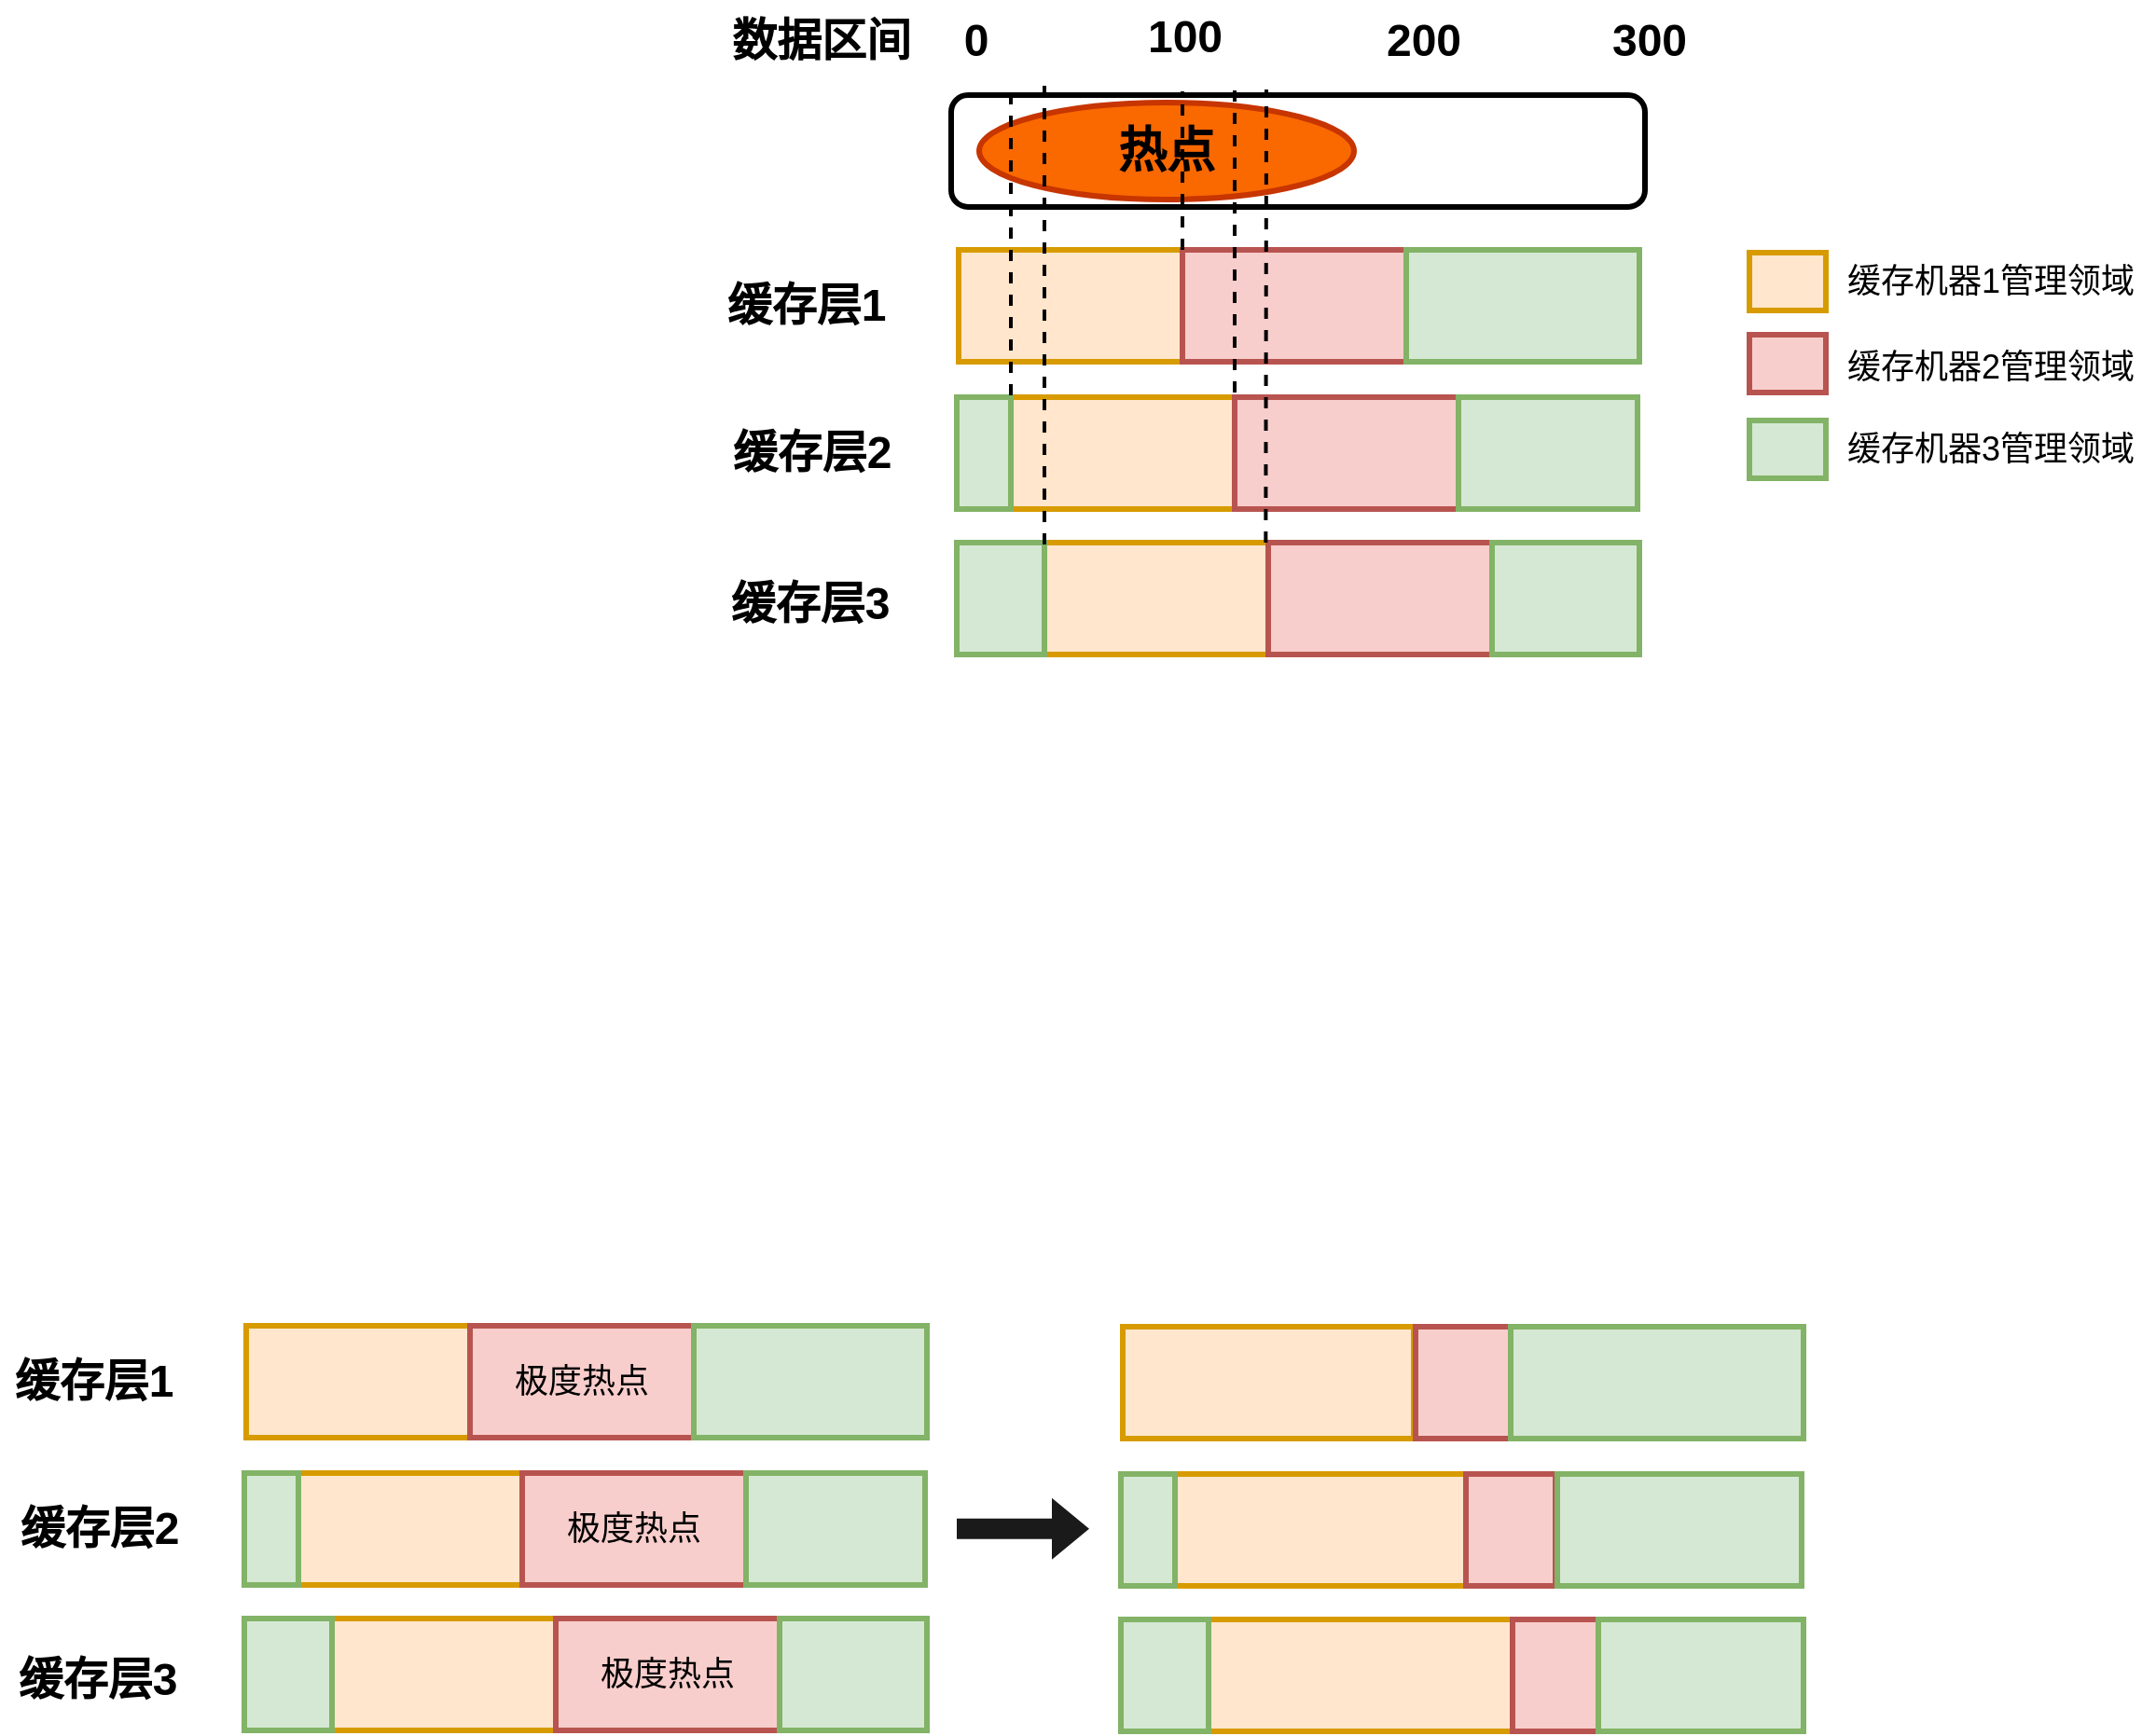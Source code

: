 <mxfile version="14.8.5" type="github" pages="4">
  <diagram id="XrkjrdDoqLnsge7mPSVp" name="第 1 页">
    <mxGraphModel dx="2696" dy="616" grid="0" gridSize="10" guides="1" tooltips="1" connect="1" arrows="1" fold="1" page="0" pageScale="1" pageWidth="827" pageHeight="1169" math="0" shadow="0">
      <root>
        <mxCell id="0" />
        <mxCell id="1" parent="0" />
        <mxCell id="UtS0peR1S9jEZQQ9qUrt-6" value="" style="rounded=0;whiteSpace=wrap;html=1;fillColor=#ffe6cc;strokeWidth=3;strokeColor=#d79b00;" vertex="1" parent="1">
          <mxGeometry x="29" y="545" width="120" height="60" as="geometry" />
        </mxCell>
        <mxCell id="UtS0peR1S9jEZQQ9qUrt-7" value="" style="rounded=0;whiteSpace=wrap;html=1;fillColor=#f8cecc;strokeWidth=3;strokeColor=#b85450;" vertex="1" parent="1">
          <mxGeometry x="149" y="545" width="120" height="60" as="geometry" />
        </mxCell>
        <mxCell id="UtS0peR1S9jEZQQ9qUrt-8" value="" style="rounded=0;whiteSpace=wrap;html=1;fillColor=#d5e8d4;strokeWidth=3;strokeColor=#82b366;" vertex="1" parent="1">
          <mxGeometry x="269" y="545" width="125" height="60" as="geometry" />
        </mxCell>
        <mxCell id="UtS0peR1S9jEZQQ9qUrt-9" value="0" style="text;strokeColor=none;fillColor=none;html=1;fontSize=24;fontStyle=1;verticalAlign=middle;align=center;" vertex="1" parent="1">
          <mxGeometry x="-12" y="413" width="100" height="40" as="geometry" />
        </mxCell>
        <mxCell id="UtS0peR1S9jEZQQ9qUrt-10" value="100" style="text;strokeColor=none;fillColor=none;html=1;fontSize=24;fontStyle=1;verticalAlign=middle;align=center;" vertex="1" parent="1">
          <mxGeometry x="100" y="411" width="100" height="40" as="geometry" />
        </mxCell>
        <mxCell id="UtS0peR1S9jEZQQ9qUrt-11" value="200" style="text;strokeColor=none;fillColor=none;html=1;fontSize=24;fontStyle=1;verticalAlign=middle;align=center;" vertex="1" parent="1">
          <mxGeometry x="228" y="413" width="100" height="40" as="geometry" />
        </mxCell>
        <mxCell id="UtS0peR1S9jEZQQ9qUrt-12" value="300" style="text;strokeColor=none;fillColor=none;html=1;fontSize=24;fontStyle=1;verticalAlign=middle;align=center;" vertex="1" parent="1">
          <mxGeometry x="349" y="413" width="100" height="40" as="geometry" />
        </mxCell>
        <mxCell id="UtS0peR1S9jEZQQ9qUrt-13" value="数据区间" style="text;strokeColor=none;fillColor=none;html=1;fontSize=24;fontStyle=1;verticalAlign=middle;align=center;" vertex="1" parent="1">
          <mxGeometry x="-95" y="413" width="100" height="40" as="geometry" />
        </mxCell>
        <mxCell id="UtS0peR1S9jEZQQ9qUrt-14" value="缓存层1" style="text;strokeColor=none;fillColor=none;html=1;fontSize=24;fontStyle=1;verticalAlign=middle;align=center;" vertex="1" parent="1">
          <mxGeometry x="-103" y="555" width="100" height="40" as="geometry" />
        </mxCell>
        <mxCell id="UtS0peR1S9jEZQQ9qUrt-15" value="缓存层2" style="text;strokeColor=none;fillColor=none;html=1;fontSize=24;fontStyle=1;verticalAlign=middle;align=center;" vertex="1" parent="1">
          <mxGeometry x="-100" y="634" width="100" height="40" as="geometry" />
        </mxCell>
        <mxCell id="UtS0peR1S9jEZQQ9qUrt-16" value="缓存层3" style="text;strokeColor=none;fillColor=none;html=1;fontSize=24;fontStyle=1;verticalAlign=middle;align=center;" vertex="1" parent="1">
          <mxGeometry x="-101" y="715" width="100" height="40" as="geometry" />
        </mxCell>
        <mxCell id="UtS0peR1S9jEZQQ9qUrt-22" value="" style="rounded=0;whiteSpace=wrap;html=1;fillColor=#ffe6cc;strokeWidth=3;strokeColor=#d79b00;" vertex="1" parent="1">
          <mxGeometry x="57" y="624" width="120" height="60" as="geometry" />
        </mxCell>
        <mxCell id="UtS0peR1S9jEZQQ9qUrt-23" value="" style="rounded=0;whiteSpace=wrap;html=1;fillColor=#f8cecc;strokeWidth=3;strokeColor=#b85450;" vertex="1" parent="1">
          <mxGeometry x="177" y="624" width="120" height="60" as="geometry" />
        </mxCell>
        <mxCell id="UtS0peR1S9jEZQQ9qUrt-24" value="" style="rounded=0;whiteSpace=wrap;html=1;fillColor=#d5e8d4;strokeWidth=3;strokeColor=#82b366;" vertex="1" parent="1">
          <mxGeometry x="297" y="624" width="96" height="60" as="geometry" />
        </mxCell>
        <mxCell id="UtS0peR1S9jEZQQ9qUrt-25" value="" style="rounded=0;whiteSpace=wrap;html=1;fillColor=#d5e8d4;strokeWidth=3;strokeColor=#82b366;" vertex="1" parent="1">
          <mxGeometry x="28" y="624" width="29" height="60" as="geometry" />
        </mxCell>
        <mxCell id="UtS0peR1S9jEZQQ9qUrt-32" value="" style="rounded=0;whiteSpace=wrap;html=1;fillColor=#ffe6cc;strokeWidth=3;strokeColor=#d79b00;" vertex="1" parent="1">
          <mxGeometry x="75" y="702" width="120" height="60" as="geometry" />
        </mxCell>
        <mxCell id="UtS0peR1S9jEZQQ9qUrt-33" value="" style="rounded=0;whiteSpace=wrap;html=1;fillColor=#f8cecc;strokeWidth=3;strokeColor=#b85450;" vertex="1" parent="1">
          <mxGeometry x="195" y="702" width="120" height="60" as="geometry" />
        </mxCell>
        <mxCell id="UtS0peR1S9jEZQQ9qUrt-34" value="" style="rounded=0;whiteSpace=wrap;html=1;fillColor=#d5e8d4;strokeWidth=3;strokeColor=#82b366;" vertex="1" parent="1">
          <mxGeometry x="315" y="702" width="79" height="60" as="geometry" />
        </mxCell>
        <mxCell id="UtS0peR1S9jEZQQ9qUrt-35" value="" style="rounded=0;whiteSpace=wrap;html=1;fillColor=#d5e8d4;strokeWidth=3;strokeColor=#82b366;" vertex="1" parent="1">
          <mxGeometry x="28" y="702" width="47" height="60" as="geometry" />
        </mxCell>
        <mxCell id="UtS0peR1S9jEZQQ9qUrt-42" value="" style="rounded=0;whiteSpace=wrap;html=1;fillColor=#ffe6cc;strokeWidth=3;strokeColor=#d79b00;fontSize=16;" vertex="1" parent="1">
          <mxGeometry x="453" y="546.5" width="41" height="31" as="geometry" />
        </mxCell>
        <mxCell id="UtS0peR1S9jEZQQ9qUrt-43" value="缓存机器1管理领域" style="text;strokeColor=none;fillColor=none;html=1;fontSize=18;fontStyle=0;verticalAlign=middle;align=center;strokeWidth=1;" vertex="1" parent="1">
          <mxGeometry x="494" y="542" width="176" height="40" as="geometry" />
        </mxCell>
        <mxCell id="UtS0peR1S9jEZQQ9qUrt-44" value="" style="rounded=0;whiteSpace=wrap;html=1;fillColor=#f8cecc;strokeWidth=3;strokeColor=#b85450;fontSize=16;" vertex="1" parent="1">
          <mxGeometry x="453" y="590.5" width="41" height="31" as="geometry" />
        </mxCell>
        <mxCell id="UtS0peR1S9jEZQQ9qUrt-45" value="缓存机器2管理领域" style="text;strokeColor=none;fillColor=none;html=1;fontSize=18;fontStyle=0;verticalAlign=middle;align=center;strokeWidth=1;" vertex="1" parent="1">
          <mxGeometry x="521.5" y="588" width="121" height="40" as="geometry" />
        </mxCell>
        <mxCell id="UtS0peR1S9jEZQQ9qUrt-46" value="" style="rounded=0;whiteSpace=wrap;html=1;fillColor=#d5e8d4;strokeWidth=3;strokeColor=#82b366;fontSize=16;" vertex="1" parent="1">
          <mxGeometry x="453" y="636.5" width="41" height="31" as="geometry" />
        </mxCell>
        <mxCell id="UtS0peR1S9jEZQQ9qUrt-47" value="缓存机器3管理领域" style="text;strokeColor=none;fillColor=none;html=1;fontSize=18;fontStyle=0;verticalAlign=middle;align=center;strokeWidth=1;" vertex="1" parent="1">
          <mxGeometry x="521.5" y="632" width="121" height="40" as="geometry" />
        </mxCell>
        <mxCell id="UtS0peR1S9jEZQQ9qUrt-455" value="" style="rounded=1;whiteSpace=wrap;html=1;fontSize=16;strokeWidth=3;fillColor=#FFFFFF;" vertex="1" parent="1">
          <mxGeometry x="25" y="462" width="372" height="60" as="geometry" />
        </mxCell>
        <mxCell id="UtS0peR1S9jEZQQ9qUrt-463" value="&lt;font style=&quot;font-size: 26px&quot; color=&quot;#000000&quot;&gt;&lt;b&gt;热点&lt;/b&gt;&lt;/font&gt;" style="ellipse;whiteSpace=wrap;html=1;fontSize=16;strokeWidth=3;fillColor=#fa6800;strokeColor=#C73500;fontColor=#000000;" vertex="1" parent="1">
          <mxGeometry x="40" y="466" width="201" height="52" as="geometry" />
        </mxCell>
        <mxCell id="UtS0peR1S9jEZQQ9qUrt-464" value="" style="endArrow=none;dashed=1;html=1;fontSize=16;strokeWidth=2;" edge="1" parent="1">
          <mxGeometry width="50" height="50" relative="1" as="geometry">
            <mxPoint x="57" y="623" as="sourcePoint" />
            <mxPoint x="57" y="461" as="targetPoint" />
          </mxGeometry>
        </mxCell>
        <mxCell id="UtS0peR1S9jEZQQ9qUrt-465" value="" style="endArrow=none;dashed=1;html=1;fontSize=16;strokeWidth=2;" edge="1" parent="1">
          <mxGeometry width="50" height="50" relative="1" as="geometry">
            <mxPoint x="75" y="703" as="sourcePoint" />
            <mxPoint x="75" y="457" as="targetPoint" />
          </mxGeometry>
        </mxCell>
        <mxCell id="UtS0peR1S9jEZQQ9qUrt-466" value="" style="endArrow=none;dashed=1;html=1;fontSize=16;strokeWidth=2;" edge="1" parent="1">
          <mxGeometry width="50" height="50" relative="1" as="geometry">
            <mxPoint x="177" y="621.5" as="sourcePoint" />
            <mxPoint x="177" y="459" as="targetPoint" />
          </mxGeometry>
        </mxCell>
        <mxCell id="UtS0peR1S9jEZQQ9qUrt-467" value="" style="endArrow=none;dashed=1;html=1;fontSize=16;strokeWidth=2;" edge="1" parent="1">
          <mxGeometry width="50" height="50" relative="1" as="geometry">
            <mxPoint x="193.67" y="702" as="sourcePoint" />
            <mxPoint x="194" y="459" as="targetPoint" />
          </mxGeometry>
        </mxCell>
        <mxCell id="UtS0peR1S9jEZQQ9qUrt-469" value="" style="endArrow=none;dashed=1;html=1;fontSize=16;strokeWidth=2;" edge="1" parent="1">
          <mxGeometry width="50" height="50" relative="1" as="geometry">
            <mxPoint x="149" y="545" as="sourcePoint" />
            <mxPoint x="149" y="460" as="targetPoint" />
          </mxGeometry>
        </mxCell>
        <mxCell id="t-OPkQ04L2XsbhAR3DVh-1" value="" style="rounded=0;whiteSpace=wrap;html=1;fillColor=#ffe6cc;strokeWidth=3;strokeColor=#d79b00;" vertex="1" parent="1">
          <mxGeometry x="-353" y="1122" width="120" height="60" as="geometry" />
        </mxCell>
        <mxCell id="t-OPkQ04L2XsbhAR3DVh-2" value="&lt;span style=&quot;font-size: 18px;&quot;&gt;极度热点&lt;/span&gt;" style="rounded=0;whiteSpace=wrap;html=1;fillColor=#f8cecc;strokeWidth=3;strokeColor=#b85450;fontSize=18;" vertex="1" parent="1">
          <mxGeometry x="-233" y="1122" width="120" height="60" as="geometry" />
        </mxCell>
        <mxCell id="t-OPkQ04L2XsbhAR3DVh-3" value="" style="rounded=0;whiteSpace=wrap;html=1;fillColor=#d5e8d4;strokeWidth=3;strokeColor=#82b366;" vertex="1" parent="1">
          <mxGeometry x="-113" y="1122" width="125" height="60" as="geometry" />
        </mxCell>
        <mxCell id="t-OPkQ04L2XsbhAR3DVh-9" value="缓存层1" style="text;strokeColor=none;fillColor=none;html=1;fontSize=24;fontStyle=1;verticalAlign=middle;align=center;" vertex="1" parent="1">
          <mxGeometry x="-485" y="1132" width="100" height="40" as="geometry" />
        </mxCell>
        <mxCell id="t-OPkQ04L2XsbhAR3DVh-10" value="缓存层2" style="text;strokeColor=none;fillColor=none;html=1;fontSize=24;fontStyle=1;verticalAlign=middle;align=center;" vertex="1" parent="1">
          <mxGeometry x="-482" y="1211" width="100" height="40" as="geometry" />
        </mxCell>
        <mxCell id="t-OPkQ04L2XsbhAR3DVh-11" value="缓存层3" style="text;strokeColor=none;fillColor=none;html=1;fontSize=24;fontStyle=1;verticalAlign=middle;align=center;" vertex="1" parent="1">
          <mxGeometry x="-483" y="1292" width="100" height="40" as="geometry" />
        </mxCell>
        <mxCell id="t-OPkQ04L2XsbhAR3DVh-12" value="" style="rounded=0;whiteSpace=wrap;html=1;fillColor=#ffe6cc;strokeWidth=3;strokeColor=#d79b00;" vertex="1" parent="1">
          <mxGeometry x="-325" y="1201" width="120" height="60" as="geometry" />
        </mxCell>
        <mxCell id="t-OPkQ04L2XsbhAR3DVh-13" value="&lt;span style=&quot;font-size: 18px;&quot;&gt;极度热点&lt;/span&gt;" style="rounded=0;whiteSpace=wrap;html=1;fillColor=#f8cecc;strokeWidth=3;strokeColor=#b85450;fontSize=18;" vertex="1" parent="1">
          <mxGeometry x="-205" y="1201" width="120" height="60" as="geometry" />
        </mxCell>
        <mxCell id="t-OPkQ04L2XsbhAR3DVh-14" value="" style="rounded=0;whiteSpace=wrap;html=1;fillColor=#d5e8d4;strokeWidth=3;strokeColor=#82b366;" vertex="1" parent="1">
          <mxGeometry x="-85" y="1201" width="96" height="60" as="geometry" />
        </mxCell>
        <mxCell id="t-OPkQ04L2XsbhAR3DVh-15" value="" style="rounded=0;whiteSpace=wrap;html=1;fillColor=#d5e8d4;strokeWidth=3;strokeColor=#82b366;" vertex="1" parent="1">
          <mxGeometry x="-354" y="1201" width="29" height="60" as="geometry" />
        </mxCell>
        <mxCell id="t-OPkQ04L2XsbhAR3DVh-16" value="" style="rounded=0;whiteSpace=wrap;html=1;fillColor=#ffe6cc;strokeWidth=3;strokeColor=#d79b00;" vertex="1" parent="1">
          <mxGeometry x="-307" y="1279" width="120" height="60" as="geometry" />
        </mxCell>
        <mxCell id="t-OPkQ04L2XsbhAR3DVh-17" value="&lt;span style=&quot;font-size: 18px;&quot;&gt;极度热点&lt;/span&gt;" style="rounded=0;whiteSpace=wrap;html=1;fillColor=#f8cecc;strokeWidth=3;strokeColor=#b85450;fontSize=18;" vertex="1" parent="1">
          <mxGeometry x="-187" y="1279" width="120" height="60" as="geometry" />
        </mxCell>
        <mxCell id="t-OPkQ04L2XsbhAR3DVh-18" value="" style="rounded=0;whiteSpace=wrap;html=1;fillColor=#d5e8d4;strokeWidth=3;strokeColor=#82b366;" vertex="1" parent="1">
          <mxGeometry x="-67" y="1279" width="79" height="60" as="geometry" />
        </mxCell>
        <mxCell id="t-OPkQ04L2XsbhAR3DVh-19" value="" style="rounded=0;whiteSpace=wrap;html=1;fillColor=#d5e8d4;strokeWidth=3;strokeColor=#82b366;" vertex="1" parent="1">
          <mxGeometry x="-354" y="1279" width="47" height="60" as="geometry" />
        </mxCell>
        <mxCell id="t-OPkQ04L2XsbhAR3DVh-34" value="" style="rounded=0;whiteSpace=wrap;html=1;fillColor=#ffe6cc;strokeWidth=3;strokeColor=#d79b00;" vertex="1" parent="1">
          <mxGeometry x="117" y="1122.5" width="156" height="60" as="geometry" />
        </mxCell>
        <mxCell id="t-OPkQ04L2XsbhAR3DVh-35" value="" style="rounded=0;whiteSpace=wrap;html=1;fillColor=#f8cecc;strokeWidth=3;strokeColor=#b85450;fontSize=18;" vertex="1" parent="1">
          <mxGeometry x="274" y="1122.5" width="52" height="60" as="geometry" />
        </mxCell>
        <mxCell id="t-OPkQ04L2XsbhAR3DVh-36" value="" style="rounded=0;whiteSpace=wrap;html=1;fillColor=#d5e8d4;strokeWidth=3;strokeColor=#82b366;" vertex="1" parent="1">
          <mxGeometry x="325" y="1122.5" width="157" height="60" as="geometry" />
        </mxCell>
        <mxCell id="t-OPkQ04L2XsbhAR3DVh-40" value="" style="rounded=0;whiteSpace=wrap;html=1;fillColor=#ffe6cc;strokeWidth=3;strokeColor=#d79b00;" vertex="1" parent="1">
          <mxGeometry x="145" y="1201.5" width="157" height="60" as="geometry" />
        </mxCell>
        <mxCell id="t-OPkQ04L2XsbhAR3DVh-41" value="" style="rounded=0;whiteSpace=wrap;html=1;fillColor=#f8cecc;strokeWidth=3;strokeColor=#b85450;fontSize=18;" vertex="1" parent="1">
          <mxGeometry x="301" y="1201.5" width="48" height="60" as="geometry" />
        </mxCell>
        <mxCell id="t-OPkQ04L2XsbhAR3DVh-42" value="" style="rounded=0;whiteSpace=wrap;html=1;fillColor=#d5e8d4;strokeWidth=3;strokeColor=#82b366;" vertex="1" parent="1">
          <mxGeometry x="350" y="1201.5" width="131" height="60" as="geometry" />
        </mxCell>
        <mxCell id="t-OPkQ04L2XsbhAR3DVh-43" value="" style="rounded=0;whiteSpace=wrap;html=1;fillColor=#d5e8d4;strokeWidth=3;strokeColor=#82b366;" vertex="1" parent="1">
          <mxGeometry x="116" y="1201.5" width="29" height="60" as="geometry" />
        </mxCell>
        <mxCell id="t-OPkQ04L2XsbhAR3DVh-44" value="" style="rounded=0;whiteSpace=wrap;html=1;fillColor=#ffe6cc;strokeWidth=3;strokeColor=#d79b00;" vertex="1" parent="1">
          <mxGeometry x="163" y="1279.5" width="164" height="60" as="geometry" />
        </mxCell>
        <mxCell id="t-OPkQ04L2XsbhAR3DVh-45" value="" style="rounded=0;whiteSpace=wrap;html=1;fillColor=#f8cecc;strokeWidth=3;strokeColor=#b85450;fontSize=18;" vertex="1" parent="1">
          <mxGeometry x="326" y="1279.5" width="46" height="60" as="geometry" />
        </mxCell>
        <mxCell id="t-OPkQ04L2XsbhAR3DVh-46" value="" style="rounded=0;whiteSpace=wrap;html=1;fillColor=#d5e8d4;strokeWidth=3;strokeColor=#82b366;" vertex="1" parent="1">
          <mxGeometry x="372" y="1279.5" width="110" height="60" as="geometry" />
        </mxCell>
        <mxCell id="t-OPkQ04L2XsbhAR3DVh-47" value="" style="rounded=0;whiteSpace=wrap;html=1;fillColor=#d5e8d4;strokeWidth=3;strokeColor=#82b366;" vertex="1" parent="1">
          <mxGeometry x="116" y="1279.5" width="47" height="60" as="geometry" />
        </mxCell>
        <mxCell id="t-OPkQ04L2XsbhAR3DVh-48" value="" style="shape=flexArrow;endArrow=classic;html=1;fontSize=18;fontColor=#4D4D4D;strokeWidth=2;fillColor=#1A1A1A;strokeColor=none;" edge="1" parent="1">
          <mxGeometry width="50" height="50" relative="1" as="geometry">
            <mxPoint x="27" y="1230.83" as="sourcePoint" />
            <mxPoint x="100" y="1230.83" as="targetPoint" />
          </mxGeometry>
        </mxCell>
      </root>
    </mxGraphModel>
  </diagram>
  <diagram id="sM4M03SfdnyZCI9mWZVJ" name="第 2 页">
    <mxGraphModel dx="2188" dy="1572" grid="0" gridSize="10" guides="1" tooltips="1" connect="1" arrows="1" fold="1" page="0" pageScale="1" pageWidth="850" pageHeight="1100" math="0" shadow="0">
      <root>
        <mxCell id="KhVuuxKbyKC5kPWddBF8-0" />
        <mxCell id="KhVuuxKbyKC5kPWddBF8-1" parent="KhVuuxKbyKC5kPWddBF8-0" />
        <mxCell id="KhVuuxKbyKC5kPWddBF8-2" value="" style="shape=table;startSize=0;container=1;collapsible=0;childLayout=tableLayout;fillColor=#1ba1e2;strokeColor=#006EAF;fontColor=#ffffff;strokeWidth=4;fontSize=19;fontStyle=1" vertex="1" parent="KhVuuxKbyKC5kPWddBF8-1">
          <mxGeometry x="202" y="645" width="130" height="119.75" as="geometry" />
        </mxCell>
        <mxCell id="KhVuuxKbyKC5kPWddBF8-3" value="" style="shape=partialRectangle;collapsible=0;dropTarget=0;pointerEvents=0;fillColor=none;top=0;left=0;bottom=0;right=0;points=[[0,0.5],[1,0.5]];portConstraint=eastwest;fontSize=19;fontStyle=1" vertex="1" parent="KhVuuxKbyKC5kPWddBF8-2">
          <mxGeometry width="130" height="40" as="geometry" />
        </mxCell>
        <mxCell id="KhVuuxKbyKC5kPWddBF8-4" value="" style="shape=partialRectangle;html=1;whiteSpace=wrap;connectable=0;overflow=hidden;fillColor=none;top=0;left=0;bottom=0;right=0;fontSize=19;fontStyle=1" vertex="1" parent="KhVuuxKbyKC5kPWddBF8-3">
          <mxGeometry width="43" height="40" as="geometry" />
        </mxCell>
        <mxCell id="KhVuuxKbyKC5kPWddBF8-5" value="" style="shape=partialRectangle;html=1;whiteSpace=wrap;connectable=0;overflow=hidden;fillColor=none;top=0;left=0;bottom=0;right=0;fontSize=19;fontStyle=1" vertex="1" parent="KhVuuxKbyKC5kPWddBF8-3">
          <mxGeometry x="43" width="44" height="40" as="geometry" />
        </mxCell>
        <mxCell id="KhVuuxKbyKC5kPWddBF8-6" value="" style="shape=partialRectangle;html=1;whiteSpace=wrap;connectable=0;overflow=hidden;fillColor=none;top=0;left=0;bottom=0;right=0;fontSize=19;fontStyle=1" vertex="1" parent="KhVuuxKbyKC5kPWddBF8-3">
          <mxGeometry x="87" width="43" height="40" as="geometry" />
        </mxCell>
        <mxCell id="KhVuuxKbyKC5kPWddBF8-7" value="" style="shape=partialRectangle;collapsible=0;dropTarget=0;pointerEvents=0;fillColor=none;top=0;left=0;bottom=0;right=0;points=[[0,0.5],[1,0.5]];portConstraint=eastwest;fontSize=19;fontStyle=1" vertex="1" parent="KhVuuxKbyKC5kPWddBF8-2">
          <mxGeometry y="40" width="130" height="40" as="geometry" />
        </mxCell>
        <mxCell id="KhVuuxKbyKC5kPWddBF8-8" value="" style="shape=partialRectangle;html=1;whiteSpace=wrap;connectable=0;overflow=hidden;fillColor=none;top=0;left=0;bottom=0;right=0;fontSize=19;fontStyle=1" vertex="1" parent="KhVuuxKbyKC5kPWddBF8-7">
          <mxGeometry width="43" height="40" as="geometry" />
        </mxCell>
        <mxCell id="KhVuuxKbyKC5kPWddBF8-9" value="" style="shape=partialRectangle;html=1;whiteSpace=wrap;connectable=0;overflow=hidden;fillColor=none;top=0;left=0;bottom=0;right=0;fontSize=19;fontStyle=1" vertex="1" parent="KhVuuxKbyKC5kPWddBF8-7">
          <mxGeometry x="43" width="44" height="40" as="geometry" />
        </mxCell>
        <mxCell id="KhVuuxKbyKC5kPWddBF8-10" value="" style="shape=partialRectangle;html=1;whiteSpace=wrap;connectable=0;overflow=hidden;fillColor=none;top=0;left=0;bottom=0;right=0;fontSize=19;fontStyle=1" vertex="1" parent="KhVuuxKbyKC5kPWddBF8-7">
          <mxGeometry x="87" width="43" height="40" as="geometry" />
        </mxCell>
        <mxCell id="KhVuuxKbyKC5kPWddBF8-11" value="" style="shape=partialRectangle;collapsible=0;dropTarget=0;pointerEvents=0;fillColor=none;top=0;left=0;bottom=0;right=0;points=[[0,0.5],[1,0.5]];portConstraint=eastwest;fontSize=19;fontStyle=1" vertex="1" parent="KhVuuxKbyKC5kPWddBF8-2">
          <mxGeometry y="80" width="130" height="40" as="geometry" />
        </mxCell>
        <mxCell id="KhVuuxKbyKC5kPWddBF8-12" value="" style="shape=partialRectangle;html=1;whiteSpace=wrap;connectable=0;overflow=hidden;fillColor=none;top=0;left=0;bottom=0;right=0;fontSize=19;fontStyle=1" vertex="1" parent="KhVuuxKbyKC5kPWddBF8-11">
          <mxGeometry width="43" height="40" as="geometry" />
        </mxCell>
        <mxCell id="KhVuuxKbyKC5kPWddBF8-13" value="" style="shape=partialRectangle;html=1;whiteSpace=wrap;connectable=0;overflow=hidden;fillColor=none;top=0;left=0;bottom=0;right=0;fontSize=19;fontStyle=1" vertex="1" parent="KhVuuxKbyKC5kPWddBF8-11">
          <mxGeometry x="43" width="44" height="40" as="geometry" />
        </mxCell>
        <mxCell id="KhVuuxKbyKC5kPWddBF8-14" value="" style="shape=partialRectangle;html=1;whiteSpace=wrap;connectable=0;overflow=hidden;fillColor=none;top=0;left=0;bottom=0;right=0;fontSize=19;fontStyle=1" vertex="1" parent="KhVuuxKbyKC5kPWddBF8-11">
          <mxGeometry x="87" width="43" height="40" as="geometry" />
        </mxCell>
        <mxCell id="KhVuuxKbyKC5kPWddBF8-15" value="" style="ellipse;whiteSpace=wrap;html=1;aspect=fixed;strokeColor=#000000;strokeWidth=2;gradientColor=none;fillColor=#FF6666;fontSize=19;fontStyle=1" vertex="1" parent="KhVuuxKbyKC5kPWddBF8-1">
          <mxGeometry x="229" y="517" width="80" height="80" as="geometry" />
        </mxCell>
        <mxCell id="KhVuuxKbyKC5kPWddBF8-16" value="" style="rounded=0;whiteSpace=wrap;html=1;dashed=1;strokeColor=#000000;strokeWidth=2;fillColor=none;gradientColor=none;fontSize=19;fontStyle=1" vertex="1" parent="KhVuuxKbyKC5kPWddBF8-1">
          <mxGeometry x="188.5" y="508" width="157" height="272" as="geometry" />
        </mxCell>
        <mxCell id="KhVuuxKbyKC5kPWddBF8-17" value="" style="endArrow=classic;html=1;exitX=0.5;exitY=1;exitDx=0;exitDy=0;entryX=0.515;entryY=0;entryDx=0;entryDy=0;entryPerimeter=0;strokeWidth=2;fontSize=19;fontStyle=1" edge="1" parent="KhVuuxKbyKC5kPWddBF8-1" source="KhVuuxKbyKC5kPWddBF8-15" target="KhVuuxKbyKC5kPWddBF8-3">
          <mxGeometry width="50" height="50" relative="1" as="geometry">
            <mxPoint x="402" y="619" as="sourcePoint" />
            <mxPoint x="452" y="546" as="targetPoint" />
          </mxGeometry>
        </mxCell>
        <mxCell id="KhVuuxKbyKC5kPWddBF8-18" value="" style="shape=table;startSize=0;container=1;collapsible=0;childLayout=tableLayout;fillColor=#1ba1e2;strokeColor=#006EAF;fontColor=#ffffff;strokeWidth=4;fontSize=19;fontStyle=1" vertex="1" parent="KhVuuxKbyKC5kPWddBF8-1">
          <mxGeometry x="373.5" y="645" width="130" height="119.75" as="geometry" />
        </mxCell>
        <mxCell id="KhVuuxKbyKC5kPWddBF8-19" value="" style="shape=partialRectangle;collapsible=0;dropTarget=0;pointerEvents=0;fillColor=none;top=0;left=0;bottom=0;right=0;points=[[0,0.5],[1,0.5]];portConstraint=eastwest;fontSize=19;fontStyle=1" vertex="1" parent="KhVuuxKbyKC5kPWddBF8-18">
          <mxGeometry width="130" height="40" as="geometry" />
        </mxCell>
        <mxCell id="KhVuuxKbyKC5kPWddBF8-20" value="" style="shape=partialRectangle;html=1;whiteSpace=wrap;connectable=0;overflow=hidden;fillColor=none;top=0;left=0;bottom=0;right=0;fontSize=19;fontStyle=1" vertex="1" parent="KhVuuxKbyKC5kPWddBF8-19">
          <mxGeometry width="43" height="40" as="geometry" />
        </mxCell>
        <mxCell id="KhVuuxKbyKC5kPWddBF8-21" value="" style="shape=partialRectangle;html=1;whiteSpace=wrap;connectable=0;overflow=hidden;fillColor=none;top=0;left=0;bottom=0;right=0;fontSize=19;fontStyle=1" vertex="1" parent="KhVuuxKbyKC5kPWddBF8-19">
          <mxGeometry x="43" width="44" height="40" as="geometry" />
        </mxCell>
        <mxCell id="KhVuuxKbyKC5kPWddBF8-22" value="" style="shape=partialRectangle;html=1;whiteSpace=wrap;connectable=0;overflow=hidden;fillColor=none;top=0;left=0;bottom=0;right=0;fontSize=19;fontStyle=1" vertex="1" parent="KhVuuxKbyKC5kPWddBF8-19">
          <mxGeometry x="87" width="43" height="40" as="geometry" />
        </mxCell>
        <mxCell id="KhVuuxKbyKC5kPWddBF8-23" value="" style="shape=partialRectangle;collapsible=0;dropTarget=0;pointerEvents=0;fillColor=none;top=0;left=0;bottom=0;right=0;points=[[0,0.5],[1,0.5]];portConstraint=eastwest;fontSize=19;fontStyle=1" vertex="1" parent="KhVuuxKbyKC5kPWddBF8-18">
          <mxGeometry y="40" width="130" height="40" as="geometry" />
        </mxCell>
        <mxCell id="KhVuuxKbyKC5kPWddBF8-24" value="" style="shape=partialRectangle;html=1;whiteSpace=wrap;connectable=0;overflow=hidden;fillColor=none;top=0;left=0;bottom=0;right=0;fontSize=19;fontStyle=1" vertex="1" parent="KhVuuxKbyKC5kPWddBF8-23">
          <mxGeometry width="43" height="40" as="geometry" />
        </mxCell>
        <mxCell id="KhVuuxKbyKC5kPWddBF8-25" value="" style="shape=partialRectangle;html=1;whiteSpace=wrap;connectable=0;overflow=hidden;fillColor=none;top=0;left=0;bottom=0;right=0;fontSize=19;fontStyle=1" vertex="1" parent="KhVuuxKbyKC5kPWddBF8-23">
          <mxGeometry x="43" width="44" height="40" as="geometry" />
        </mxCell>
        <mxCell id="KhVuuxKbyKC5kPWddBF8-26" value="" style="shape=partialRectangle;html=1;whiteSpace=wrap;connectable=0;overflow=hidden;fillColor=none;top=0;left=0;bottom=0;right=0;fontSize=19;fontStyle=1" vertex="1" parent="KhVuuxKbyKC5kPWddBF8-23">
          <mxGeometry x="87" width="43" height="40" as="geometry" />
        </mxCell>
        <mxCell id="KhVuuxKbyKC5kPWddBF8-27" value="" style="shape=partialRectangle;collapsible=0;dropTarget=0;pointerEvents=0;fillColor=none;top=0;left=0;bottom=0;right=0;points=[[0,0.5],[1,0.5]];portConstraint=eastwest;fontSize=19;fontStyle=1" vertex="1" parent="KhVuuxKbyKC5kPWddBF8-18">
          <mxGeometry y="80" width="130" height="40" as="geometry" />
        </mxCell>
        <mxCell id="KhVuuxKbyKC5kPWddBF8-28" value="" style="shape=partialRectangle;html=1;whiteSpace=wrap;connectable=0;overflow=hidden;fillColor=none;top=0;left=0;bottom=0;right=0;fontSize=19;fontStyle=1" vertex="1" parent="KhVuuxKbyKC5kPWddBF8-27">
          <mxGeometry width="43" height="40" as="geometry" />
        </mxCell>
        <mxCell id="KhVuuxKbyKC5kPWddBF8-29" value="" style="shape=partialRectangle;html=1;whiteSpace=wrap;connectable=0;overflow=hidden;fillColor=none;top=0;left=0;bottom=0;right=0;fontSize=19;fontStyle=1" vertex="1" parent="KhVuuxKbyKC5kPWddBF8-27">
          <mxGeometry x="43" width="44" height="40" as="geometry" />
        </mxCell>
        <mxCell id="KhVuuxKbyKC5kPWddBF8-30" value="" style="shape=partialRectangle;html=1;whiteSpace=wrap;connectable=0;overflow=hidden;fillColor=none;top=0;left=0;bottom=0;right=0;fontSize=19;fontStyle=1" vertex="1" parent="KhVuuxKbyKC5kPWddBF8-27">
          <mxGeometry x="87" width="43" height="40" as="geometry" />
        </mxCell>
        <mxCell id="KhVuuxKbyKC5kPWddBF8-31" value="" style="ellipse;whiteSpace=wrap;html=1;aspect=fixed;strokeColor=#000000;strokeWidth=2;gradientColor=none;fillColor=#FF6666;fontSize=19;fontStyle=1" vertex="1" parent="KhVuuxKbyKC5kPWddBF8-1">
          <mxGeometry x="400.5" y="517" width="80" height="80" as="geometry" />
        </mxCell>
        <mxCell id="KhVuuxKbyKC5kPWddBF8-32" value="" style="rounded=0;whiteSpace=wrap;html=1;dashed=1;strokeColor=#000000;strokeWidth=2;fillColor=none;gradientColor=none;fontSize=19;fontStyle=1" vertex="1" parent="KhVuuxKbyKC5kPWddBF8-1">
          <mxGeometry x="360" y="508" width="157" height="272" as="geometry" />
        </mxCell>
        <mxCell id="KhVuuxKbyKC5kPWddBF8-33" value="" style="endArrow=classic;html=1;exitX=0.5;exitY=1;exitDx=0;exitDy=0;entryX=0.515;entryY=0;entryDx=0;entryDy=0;entryPerimeter=0;strokeWidth=2;fontSize=19;fontStyle=1" edge="1" parent="KhVuuxKbyKC5kPWddBF8-1" source="KhVuuxKbyKC5kPWddBF8-31" target="KhVuuxKbyKC5kPWddBF8-19">
          <mxGeometry width="50" height="50" relative="1" as="geometry">
            <mxPoint x="573.5" y="619" as="sourcePoint" />
            <mxPoint x="623.5" y="546" as="targetPoint" />
          </mxGeometry>
        </mxCell>
        <mxCell id="KhVuuxKbyKC5kPWddBF8-34" value="" style="shape=table;startSize=0;container=1;collapsible=0;childLayout=tableLayout;fillColor=#1ba1e2;strokeColor=#006EAF;fontColor=#ffffff;strokeWidth=4;fontSize=19;fontStyle=1" vertex="1" parent="KhVuuxKbyKC5kPWddBF8-1">
          <mxGeometry x="544.5" y="645" width="130" height="119.75" as="geometry" />
        </mxCell>
        <mxCell id="KhVuuxKbyKC5kPWddBF8-35" value="" style="shape=partialRectangle;collapsible=0;dropTarget=0;pointerEvents=0;fillColor=none;top=0;left=0;bottom=0;right=0;points=[[0,0.5],[1,0.5]];portConstraint=eastwest;fontSize=19;fontStyle=1" vertex="1" parent="KhVuuxKbyKC5kPWddBF8-34">
          <mxGeometry width="130" height="40" as="geometry" />
        </mxCell>
        <mxCell id="KhVuuxKbyKC5kPWddBF8-36" value="" style="shape=partialRectangle;html=1;whiteSpace=wrap;connectable=0;overflow=hidden;fillColor=none;top=0;left=0;bottom=0;right=0;fontSize=19;fontStyle=1" vertex="1" parent="KhVuuxKbyKC5kPWddBF8-35">
          <mxGeometry width="43" height="40" as="geometry" />
        </mxCell>
        <mxCell id="KhVuuxKbyKC5kPWddBF8-37" value="" style="shape=partialRectangle;html=1;whiteSpace=wrap;connectable=0;overflow=hidden;fillColor=none;top=0;left=0;bottom=0;right=0;fontSize=19;fontStyle=1" vertex="1" parent="KhVuuxKbyKC5kPWddBF8-35">
          <mxGeometry x="43" width="44" height="40" as="geometry" />
        </mxCell>
        <mxCell id="KhVuuxKbyKC5kPWddBF8-38" value="" style="shape=partialRectangle;html=1;whiteSpace=wrap;connectable=0;overflow=hidden;fillColor=none;top=0;left=0;bottom=0;right=0;fontSize=19;fontStyle=1" vertex="1" parent="KhVuuxKbyKC5kPWddBF8-35">
          <mxGeometry x="87" width="43" height="40" as="geometry" />
        </mxCell>
        <mxCell id="KhVuuxKbyKC5kPWddBF8-39" value="" style="shape=partialRectangle;collapsible=0;dropTarget=0;pointerEvents=0;fillColor=none;top=0;left=0;bottom=0;right=0;points=[[0,0.5],[1,0.5]];portConstraint=eastwest;fontSize=19;fontStyle=1" vertex="1" parent="KhVuuxKbyKC5kPWddBF8-34">
          <mxGeometry y="40" width="130" height="40" as="geometry" />
        </mxCell>
        <mxCell id="KhVuuxKbyKC5kPWddBF8-40" value="" style="shape=partialRectangle;html=1;whiteSpace=wrap;connectable=0;overflow=hidden;fillColor=none;top=0;left=0;bottom=0;right=0;fontSize=19;fontStyle=1" vertex="1" parent="KhVuuxKbyKC5kPWddBF8-39">
          <mxGeometry width="43" height="40" as="geometry" />
        </mxCell>
        <mxCell id="KhVuuxKbyKC5kPWddBF8-41" value="" style="shape=partialRectangle;html=1;whiteSpace=wrap;connectable=0;overflow=hidden;fillColor=none;top=0;left=0;bottom=0;right=0;fontSize=19;fontStyle=1" vertex="1" parent="KhVuuxKbyKC5kPWddBF8-39">
          <mxGeometry x="43" width="44" height="40" as="geometry" />
        </mxCell>
        <mxCell id="KhVuuxKbyKC5kPWddBF8-42" value="" style="shape=partialRectangle;html=1;whiteSpace=wrap;connectable=0;overflow=hidden;fillColor=none;top=0;left=0;bottom=0;right=0;fontSize=19;fontStyle=1" vertex="1" parent="KhVuuxKbyKC5kPWddBF8-39">
          <mxGeometry x="87" width="43" height="40" as="geometry" />
        </mxCell>
        <mxCell id="KhVuuxKbyKC5kPWddBF8-43" value="" style="shape=partialRectangle;collapsible=0;dropTarget=0;pointerEvents=0;fillColor=none;top=0;left=0;bottom=0;right=0;points=[[0,0.5],[1,0.5]];portConstraint=eastwest;fontSize=19;fontStyle=1" vertex="1" parent="KhVuuxKbyKC5kPWddBF8-34">
          <mxGeometry y="80" width="130" height="40" as="geometry" />
        </mxCell>
        <mxCell id="KhVuuxKbyKC5kPWddBF8-44" value="" style="shape=partialRectangle;html=1;whiteSpace=wrap;connectable=0;overflow=hidden;fillColor=none;top=0;left=0;bottom=0;right=0;fontSize=19;fontStyle=1" vertex="1" parent="KhVuuxKbyKC5kPWddBF8-43">
          <mxGeometry width="43" height="40" as="geometry" />
        </mxCell>
        <mxCell id="KhVuuxKbyKC5kPWddBF8-45" value="" style="shape=partialRectangle;html=1;whiteSpace=wrap;connectable=0;overflow=hidden;fillColor=none;top=0;left=0;bottom=0;right=0;fontSize=19;fontStyle=1" vertex="1" parent="KhVuuxKbyKC5kPWddBF8-43">
          <mxGeometry x="43" width="44" height="40" as="geometry" />
        </mxCell>
        <mxCell id="KhVuuxKbyKC5kPWddBF8-46" value="" style="shape=partialRectangle;html=1;whiteSpace=wrap;connectable=0;overflow=hidden;fillColor=none;top=0;left=0;bottom=0;right=0;fontSize=19;fontStyle=1" vertex="1" parent="KhVuuxKbyKC5kPWddBF8-43">
          <mxGeometry x="87" width="43" height="40" as="geometry" />
        </mxCell>
        <mxCell id="KhVuuxKbyKC5kPWddBF8-47" value="" style="ellipse;whiteSpace=wrap;html=1;aspect=fixed;strokeColor=#000000;strokeWidth=2;gradientColor=none;fillColor=#FF6666;fontSize=19;fontStyle=1" vertex="1" parent="KhVuuxKbyKC5kPWddBF8-1">
          <mxGeometry x="571.5" y="517" width="80" height="80" as="geometry" />
        </mxCell>
        <mxCell id="KhVuuxKbyKC5kPWddBF8-48" value="" style="rounded=0;whiteSpace=wrap;html=1;dashed=1;strokeColor=#000000;strokeWidth=2;fillColor=none;gradientColor=none;fontSize=19;fontStyle=1" vertex="1" parent="KhVuuxKbyKC5kPWddBF8-1">
          <mxGeometry x="531" y="508" width="157" height="272" as="geometry" />
        </mxCell>
        <mxCell id="KhVuuxKbyKC5kPWddBF8-49" value="" style="endArrow=classic;html=1;exitX=0.5;exitY=1;exitDx=0;exitDy=0;entryX=0.515;entryY=0;entryDx=0;entryDy=0;entryPerimeter=0;strokeWidth=2;fontSize=19;fontStyle=1" edge="1" parent="KhVuuxKbyKC5kPWddBF8-1" source="KhVuuxKbyKC5kPWddBF8-47" target="KhVuuxKbyKC5kPWddBF8-35">
          <mxGeometry width="50" height="50" relative="1" as="geometry">
            <mxPoint x="744.5" y="619" as="sourcePoint" />
            <mxPoint x="794.5" y="546" as="targetPoint" />
          </mxGeometry>
        </mxCell>
        <mxCell id="KhVuuxKbyKC5kPWddBF8-50" value="" style="shape=table;startSize=0;container=1;collapsible=0;childLayout=tableLayout;fillColor=#1ba1e2;strokeColor=#006EAF;fontColor=#ffffff;strokeWidth=2;fontSize=19;fontStyle=1" vertex="1" parent="KhVuuxKbyKC5kPWddBF8-1">
          <mxGeometry x="727" y="568" width="45.5" height="38" as="geometry" />
        </mxCell>
        <mxCell id="KhVuuxKbyKC5kPWddBF8-51" value="" style="shape=partialRectangle;collapsible=0;dropTarget=0;pointerEvents=0;fillColor=none;top=0;left=0;bottom=0;right=0;points=[[0,0.5],[1,0.5]];portConstraint=eastwest;fontSize=19;fontStyle=1" vertex="1" parent="KhVuuxKbyKC5kPWddBF8-50">
          <mxGeometry width="45.5" height="12" as="geometry" />
        </mxCell>
        <mxCell id="KhVuuxKbyKC5kPWddBF8-52" value="" style="shape=partialRectangle;html=1;whiteSpace=wrap;connectable=0;overflow=hidden;fillColor=none;top=0;left=0;bottom=0;right=0;fontSize=19;fontStyle=1" vertex="1" parent="KhVuuxKbyKC5kPWddBF8-51">
          <mxGeometry width="15" height="12" as="geometry" />
        </mxCell>
        <mxCell id="KhVuuxKbyKC5kPWddBF8-53" value="" style="shape=partialRectangle;html=1;whiteSpace=wrap;connectable=0;overflow=hidden;fillColor=none;top=0;left=0;bottom=0;right=0;fontSize=19;fontStyle=1" vertex="1" parent="KhVuuxKbyKC5kPWddBF8-51">
          <mxGeometry x="15" width="15" height="12" as="geometry" />
        </mxCell>
        <mxCell id="KhVuuxKbyKC5kPWddBF8-54" value="" style="shape=partialRectangle;html=1;whiteSpace=wrap;connectable=0;overflow=hidden;fillColor=none;top=0;left=0;bottom=0;right=0;fontSize=19;fontStyle=1" vertex="1" parent="KhVuuxKbyKC5kPWddBF8-51">
          <mxGeometry x="30" width="16" height="12" as="geometry" />
        </mxCell>
        <mxCell id="KhVuuxKbyKC5kPWddBF8-55" value="" style="shape=partialRectangle;collapsible=0;dropTarget=0;pointerEvents=0;fillColor=none;top=0;left=0;bottom=0;right=0;points=[[0,0.5],[1,0.5]];portConstraint=eastwest;fontSize=19;fontStyle=1" vertex="1" parent="KhVuuxKbyKC5kPWddBF8-50">
          <mxGeometry y="12" width="45.5" height="14" as="geometry" />
        </mxCell>
        <mxCell id="KhVuuxKbyKC5kPWddBF8-56" value="" style="shape=partialRectangle;html=1;whiteSpace=wrap;connectable=0;overflow=hidden;fillColor=none;top=0;left=0;bottom=0;right=0;fontSize=19;fontStyle=1" vertex="1" parent="KhVuuxKbyKC5kPWddBF8-55">
          <mxGeometry width="15" height="14" as="geometry" />
        </mxCell>
        <mxCell id="KhVuuxKbyKC5kPWddBF8-57" value="" style="shape=partialRectangle;html=1;whiteSpace=wrap;connectable=0;overflow=hidden;fillColor=none;top=0;left=0;bottom=0;right=0;fontSize=19;fontStyle=1" vertex="1" parent="KhVuuxKbyKC5kPWddBF8-55">
          <mxGeometry x="15" width="15" height="14" as="geometry" />
        </mxCell>
        <mxCell id="KhVuuxKbyKC5kPWddBF8-58" value="" style="shape=partialRectangle;html=1;whiteSpace=wrap;connectable=0;overflow=hidden;fillColor=none;top=0;left=0;bottom=0;right=0;fontSize=19;fontStyle=1" vertex="1" parent="KhVuuxKbyKC5kPWddBF8-55">
          <mxGeometry x="30" width="16" height="14" as="geometry" />
        </mxCell>
        <mxCell id="KhVuuxKbyKC5kPWddBF8-59" value="" style="shape=partialRectangle;collapsible=0;dropTarget=0;pointerEvents=0;fillColor=none;top=0;left=0;bottom=0;right=0;points=[[0,0.5],[1,0.5]];portConstraint=eastwest;fontSize=19;fontStyle=1" vertex="1" parent="KhVuuxKbyKC5kPWddBF8-50">
          <mxGeometry y="26" width="45.5" height="12" as="geometry" />
        </mxCell>
        <mxCell id="KhVuuxKbyKC5kPWddBF8-60" value="" style="shape=partialRectangle;html=1;whiteSpace=wrap;connectable=0;overflow=hidden;fillColor=none;top=0;left=0;bottom=0;right=0;fontSize=19;fontStyle=1" vertex="1" parent="KhVuuxKbyKC5kPWddBF8-59">
          <mxGeometry width="15" height="12" as="geometry" />
        </mxCell>
        <mxCell id="KhVuuxKbyKC5kPWddBF8-61" value="" style="shape=partialRectangle;html=1;whiteSpace=wrap;connectable=0;overflow=hidden;fillColor=none;top=0;left=0;bottom=0;right=0;fontSize=19;fontStyle=1" vertex="1" parent="KhVuuxKbyKC5kPWddBF8-59">
          <mxGeometry x="15" width="15" height="12" as="geometry" />
        </mxCell>
        <mxCell id="KhVuuxKbyKC5kPWddBF8-62" value="" style="shape=partialRectangle;html=1;whiteSpace=wrap;connectable=0;overflow=hidden;fillColor=none;top=0;left=0;bottom=0;right=0;fontSize=19;fontStyle=1" vertex="1" parent="KhVuuxKbyKC5kPWddBF8-59">
          <mxGeometry x="30" width="16" height="12" as="geometry" />
        </mxCell>
        <mxCell id="KhVuuxKbyKC5kPWddBF8-63" value="" style="ellipse;whiteSpace=wrap;html=1;aspect=fixed;strokeColor=#000000;strokeWidth=2;gradientColor=none;fillColor=#FF6666;fontSize=19;fontStyle=1" vertex="1" parent="KhVuuxKbyKC5kPWddBF8-1">
          <mxGeometry x="727" y="507" width="36" height="36" as="geometry" />
        </mxCell>
        <mxCell id="KhVuuxKbyKC5kPWddBF8-64" value="缓存" style="text;html=1;strokeColor=none;fillColor=none;align=center;verticalAlign=middle;whiteSpace=wrap;rounded=0;fontSize=19;fontStyle=1" vertex="1" parent="KhVuuxKbyKC5kPWddBF8-1">
          <mxGeometry x="785.5" y="515" width="56.5" height="20" as="geometry" />
        </mxCell>
        <mxCell id="KhVuuxKbyKC5kPWddBF8-65" value="集群" style="text;html=1;strokeColor=none;fillColor=none;align=center;verticalAlign=middle;whiteSpace=wrap;rounded=0;fontSize=19;fontStyle=1" vertex="1" parent="KhVuuxKbyKC5kPWddBF8-1">
          <mxGeometry x="787" y="577" width="58" height="20" as="geometry" />
        </mxCell>
        <mxCell id="KhVuuxKbyKC5kPWddBF8-66" value="机房" style="text;html=1;strokeColor=none;fillColor=none;align=center;verticalAlign=middle;whiteSpace=wrap;rounded=0;fontSize=23;fontStyle=1" vertex="1" parent="KhVuuxKbyKC5kPWddBF8-1">
          <mxGeometry x="129.5" y="509" width="59" height="34" as="geometry" />
        </mxCell>
        <mxCell id="KhVuuxKbyKC5kPWddBF8-67" value="路由服务器" style="rounded=0;whiteSpace=wrap;html=1;fontSize=21;strokeWidth=2;fillColor=#fad7ac;strokeColor=#b46504;fontStyle=1" vertex="1" parent="KhVuuxKbyKC5kPWddBF8-1">
          <mxGeometry x="179" y="75" width="503.5" height="60" as="geometry" />
        </mxCell>
        <mxCell id="KhVuuxKbyKC5kPWddBF8-68" value="用户" style="rounded=0;whiteSpace=wrap;html=1;fontSize=21;strokeWidth=2;fillColor=#fad9d5;strokeColor=#ae4132;fontStyle=1" vertex="1" parent="KhVuuxKbyKC5kPWddBF8-1">
          <mxGeometry x="173" y="-48" width="120" height="60" as="geometry" />
        </mxCell>
        <mxCell id="KhVuuxKbyKC5kPWddBF8-69" value="用户" style="rounded=0;whiteSpace=wrap;html=1;fontSize=21;strokeWidth=2;fillColor=#fad9d5;strokeColor=#ae4132;fontStyle=1" vertex="1" parent="KhVuuxKbyKC5kPWddBF8-1">
          <mxGeometry x="308" y="-48" width="120" height="60" as="geometry" />
        </mxCell>
        <mxCell id="KhVuuxKbyKC5kPWddBF8-70" value="用户" style="rounded=0;whiteSpace=wrap;html=1;fontSize=21;strokeWidth=2;fillColor=#fad9d5;strokeColor=#ae4132;fontStyle=1" vertex="1" parent="KhVuuxKbyKC5kPWddBF8-1">
          <mxGeometry x="443" y="-48" width="120" height="60" as="geometry" />
        </mxCell>
        <mxCell id="KhVuuxKbyKC5kPWddBF8-71" value="用户" style="rounded=0;whiteSpace=wrap;html=1;fontSize=21;strokeWidth=2;fillColor=#fad9d5;strokeColor=#ae4132;fontStyle=1" vertex="1" parent="KhVuuxKbyKC5kPWddBF8-1">
          <mxGeometry x="578" y="-48" width="120" height="60" as="geometry" />
        </mxCell>
        <mxCell id="KhVuuxKbyKC5kPWddBF8-72" value="" style="shape=cylinder3;whiteSpace=wrap;html=1;boundedLbl=1;backgroundOutline=1;size=15;fontSize=19;strokeWidth=2;fillColor=#b1ddf0;strokeColor=#10739e;fontStyle=1" vertex="1" parent="KhVuuxKbyKC5kPWddBF8-1">
          <mxGeometry x="291" y="855" width="91" height="80" as="geometry" />
        </mxCell>
        <mxCell id="KhVuuxKbyKC5kPWddBF8-73" value="" style="shape=cylinder3;whiteSpace=wrap;html=1;boundedLbl=1;backgroundOutline=1;size=15;fontSize=19;strokeWidth=2;fillColor=#b1ddf0;strokeColor=#10739e;fontStyle=1" vertex="1" parent="KhVuuxKbyKC5kPWddBF8-1">
          <mxGeometry x="397" y="855" width="91" height="80" as="geometry" />
        </mxCell>
        <mxCell id="KhVuuxKbyKC5kPWddBF8-74" value="" style="shape=cylinder3;whiteSpace=wrap;html=1;boundedLbl=1;backgroundOutline=1;size=15;fontSize=19;strokeWidth=2;fillColor=#b1ddf0;strokeColor=#10739e;fontStyle=1" vertex="1" parent="KhVuuxKbyKC5kPWddBF8-1">
          <mxGeometry x="503" y="855" width="91" height="80" as="geometry" />
        </mxCell>
        <mxCell id="KhVuuxKbyKC5kPWddBF8-75" value="" style="shape=cylinder3;whiteSpace=wrap;html=1;boundedLbl=1;backgroundOutline=1;size=15;fontSize=19;strokeWidth=2;fillColor=#b1ddf0;strokeColor=#10739e;fontStyle=1" vertex="1" parent="KhVuuxKbyKC5kPWddBF8-1">
          <mxGeometry x="289" y="941" width="91" height="80" as="geometry" />
        </mxCell>
        <mxCell id="KhVuuxKbyKC5kPWddBF8-76" value="" style="shape=cylinder3;whiteSpace=wrap;html=1;boundedLbl=1;backgroundOutline=1;size=15;fontSize=19;strokeWidth=2;fillColor=#b1ddf0;strokeColor=#10739e;fontStyle=1" vertex="1" parent="KhVuuxKbyKC5kPWddBF8-1">
          <mxGeometry x="395" y="941" width="91" height="80" as="geometry" />
        </mxCell>
        <mxCell id="KhVuuxKbyKC5kPWddBF8-77" value="" style="shape=cylinder3;whiteSpace=wrap;html=1;boundedLbl=1;backgroundOutline=1;size=15;fontSize=19;strokeWidth=2;fillColor=#b1ddf0;strokeColor=#10739e;fontStyle=1" vertex="1" parent="KhVuuxKbyKC5kPWddBF8-1">
          <mxGeometry x="501" y="941" width="91" height="80" as="geometry" />
        </mxCell>
        <mxCell id="KhVuuxKbyKC5kPWddBF8-78" value="" style="rounded=0;whiteSpace=wrap;html=1;dashed=1;strokeColor=#000000;strokeWidth=3;fillColor=none;gradientColor=none;fontSize=19;fontStyle=1" vertex="1" parent="KhVuuxKbyKC5kPWddBF8-1">
          <mxGeometry x="278" y="841" width="332" height="195" as="geometry" />
        </mxCell>
        <mxCell id="KhVuuxKbyKC5kPWddBF8-79" value="数据库" style="text;html=1;strokeColor=none;fillColor=none;align=center;verticalAlign=middle;whiteSpace=wrap;rounded=0;fontSize=23;fontStyle=1" vertex="1" parent="KhVuuxKbyKC5kPWddBF8-1">
          <mxGeometry x="157" y="841" width="113" height="34" as="geometry" />
        </mxCell>
        <mxCell id="KhVuuxKbyKC5kPWddBF8-80" value="" style="whiteSpace=wrap;html=1;aspect=fixed;fontSize=19;strokeWidth=2;strokeColor=#006EAF;fontColor=#ffffff;fillColor=#1ba1e2;fontStyle=1" vertex="1" parent="KhVuuxKbyKC5kPWddBF8-1">
          <mxGeometry x="728.5" y="631" width="26" height="26" as="geometry" />
        </mxCell>
        <mxCell id="KhVuuxKbyKC5kPWddBF8-81" value="机器" style="text;html=1;strokeColor=none;fillColor=none;align=center;verticalAlign=middle;whiteSpace=wrap;rounded=0;fontSize=19;fontStyle=1" vertex="1" parent="KhVuuxKbyKC5kPWddBF8-1">
          <mxGeometry x="787" y="634" width="60" height="20" as="geometry" />
        </mxCell>
        <mxCell id="KhVuuxKbyKC5kPWddBF8-82" value="" style="shape=flexArrow;endArrow=classic;html=1;fontSize=21;fillColor=#1A1A1A;strokeColor=none;fontStyle=0;fontColor=#4D4D4D;" edge="1" parent="KhVuuxKbyKC5kPWddBF8-1">
          <mxGeometry width="50" height="50" relative="1" as="geometry">
            <mxPoint x="436.5" y="21" as="sourcePoint" />
            <mxPoint x="436.5" y="72" as="targetPoint" />
          </mxGeometry>
        </mxCell>
        <mxCell id="KhVuuxKbyKC5kPWddBF8-83" value="" style="shape=flexArrow;endArrow=classic;html=1;fontSize=19;fillColor=#1A1A1A;strokeColor=none;fontStyle=0;fontColor=#4D4D4D;" edge="1" parent="KhVuuxKbyKC5kPWddBF8-1">
          <mxGeometry width="50" height="50" relative="1" as="geometry">
            <mxPoint x="443.23" y="445" as="sourcePoint" />
            <mxPoint x="443.23" y="496" as="targetPoint" />
          </mxGeometry>
        </mxCell>
        <mxCell id="KhVuuxKbyKC5kPWddBF8-84" value="" style="shape=flexArrow;endArrow=classic;html=1;fontSize=19;fillColor=#1A1A1A;strokeColor=none;fontStyle=0;fontColor=#4D4D4D;" edge="1" parent="KhVuuxKbyKC5kPWddBF8-1">
          <mxGeometry width="50" height="50" relative="1" as="geometry">
            <mxPoint x="437.73" y="784" as="sourcePoint" />
            <mxPoint x="437.73" y="835" as="targetPoint" />
          </mxGeometry>
        </mxCell>
        <mxCell id="Bk4kkMbZLwwaqAgaMhbb-0" value="" style="rounded=0;whiteSpace=wrap;html=1;fillColor=#ffe6cc;strokeWidth=3;strokeColor=#d79b00;fontStyle=1" vertex="1" parent="KhVuuxKbyKC5kPWddBF8-1">
          <mxGeometry x="264" y="219" width="120" height="60" as="geometry" />
        </mxCell>
        <mxCell id="Bk4kkMbZLwwaqAgaMhbb-1" value="" style="rounded=0;whiteSpace=wrap;html=1;fillColor=#f8cecc;strokeWidth=3;strokeColor=#b85450;fontStyle=1" vertex="1" parent="KhVuuxKbyKC5kPWddBF8-1">
          <mxGeometry x="384" y="219" width="120" height="60" as="geometry" />
        </mxCell>
        <mxCell id="Bk4kkMbZLwwaqAgaMhbb-2" value="" style="rounded=0;whiteSpace=wrap;html=1;fillColor=#d5e8d4;strokeWidth=3;strokeColor=#82b366;fontStyle=1" vertex="1" parent="KhVuuxKbyKC5kPWddBF8-1">
          <mxGeometry x="504" y="219" width="125" height="60" as="geometry" />
        </mxCell>
        <mxCell id="Bk4kkMbZLwwaqAgaMhbb-3" value="" style="rounded=0;whiteSpace=wrap;html=1;fillColor=#ffe6cc;strokeWidth=3;strokeColor=#d79b00;fontStyle=1" vertex="1" parent="KhVuuxKbyKC5kPWddBF8-1">
          <mxGeometry x="292" y="298" width="120" height="60" as="geometry" />
        </mxCell>
        <mxCell id="Bk4kkMbZLwwaqAgaMhbb-4" value="" style="rounded=0;whiteSpace=wrap;html=1;fillColor=#f8cecc;strokeWidth=3;strokeColor=#b85450;fontStyle=1" vertex="1" parent="KhVuuxKbyKC5kPWddBF8-1">
          <mxGeometry x="412" y="298" width="120" height="60" as="geometry" />
        </mxCell>
        <mxCell id="Bk4kkMbZLwwaqAgaMhbb-5" value="" style="rounded=0;whiteSpace=wrap;html=1;fillColor=#d5e8d4;strokeWidth=3;strokeColor=#82b366;fontStyle=1" vertex="1" parent="KhVuuxKbyKC5kPWddBF8-1">
          <mxGeometry x="532" y="298" width="96" height="60" as="geometry" />
        </mxCell>
        <mxCell id="Bk4kkMbZLwwaqAgaMhbb-6" value="" style="rounded=0;whiteSpace=wrap;html=1;fillColor=#d5e8d4;strokeWidth=3;strokeColor=#82b366;fontStyle=1" vertex="1" parent="KhVuuxKbyKC5kPWddBF8-1">
          <mxGeometry x="263" y="298" width="29" height="60" as="geometry" />
        </mxCell>
        <mxCell id="Bk4kkMbZLwwaqAgaMhbb-7" value="" style="rounded=0;whiteSpace=wrap;html=1;fillColor=#ffe6cc;strokeWidth=3;strokeColor=#d79b00;fontSize=19;fontStyle=1" vertex="1" parent="KhVuuxKbyKC5kPWddBF8-1">
          <mxGeometry x="310" y="376" width="120" height="60" as="geometry" />
        </mxCell>
        <mxCell id="Bk4kkMbZLwwaqAgaMhbb-8" value="" style="rounded=0;whiteSpace=wrap;html=1;fillColor=#f8cecc;strokeWidth=3;strokeColor=#b85450;fontSize=19;fontStyle=1" vertex="1" parent="KhVuuxKbyKC5kPWddBF8-1">
          <mxGeometry x="430" y="376" width="120" height="60" as="geometry" />
        </mxCell>
        <mxCell id="Bk4kkMbZLwwaqAgaMhbb-9" value="" style="rounded=0;whiteSpace=wrap;html=1;fillColor=#d5e8d4;strokeWidth=3;strokeColor=#82b366;fontSize=19;fontStyle=1" vertex="1" parent="KhVuuxKbyKC5kPWddBF8-1">
          <mxGeometry x="550" y="376" width="79" height="60" as="geometry" />
        </mxCell>
        <mxCell id="Bk4kkMbZLwwaqAgaMhbb-10" value="" style="rounded=0;whiteSpace=wrap;html=1;fillColor=#d5e8d4;strokeWidth=3;strokeColor=#82b366;fontSize=19;fontStyle=1" vertex="1" parent="KhVuuxKbyKC5kPWddBF8-1">
          <mxGeometry x="263" y="376" width="47" height="60" as="geometry" />
        </mxCell>
        <mxCell id="Bk4kkMbZLwwaqAgaMhbb-11" value="" style="shape=flexArrow;endArrow=classic;html=1;fontSize=21;fillColor=#1A1A1A;strokeColor=none;fontStyle=0;fontColor=#4D4D4D;" edge="1" parent="KhVuuxKbyKC5kPWddBF8-1">
          <mxGeometry width="50" height="50" relative="1" as="geometry">
            <mxPoint x="439.83" y="146" as="sourcePoint" />
            <mxPoint x="439.83" y="197" as="targetPoint" />
          </mxGeometry>
        </mxCell>
        <mxCell id="Bk4kkMbZLwwaqAgaMhbb-13" value="缓存层1" style="text;html=1;strokeColor=none;fillColor=none;align=center;verticalAlign=middle;whiteSpace=wrap;rounded=0;fontSize=23;fontStyle=1" vertex="1" parent="KhVuuxKbyKC5kPWddBF8-1">
          <mxGeometry x="155" y="232" width="100.5" height="34" as="geometry" />
        </mxCell>
        <mxCell id="SZrsDmtFMYRSVXbTjNYm-0" value="缓存层2" style="text;html=1;strokeColor=none;fillColor=none;align=center;verticalAlign=middle;whiteSpace=wrap;rounded=0;fontSize=23;fontStyle=1" vertex="1" parent="KhVuuxKbyKC5kPWddBF8-1">
          <mxGeometry x="159.5" y="316" width="100.5" height="34" as="geometry" />
        </mxCell>
        <mxCell id="SZrsDmtFMYRSVXbTjNYm-1" value="缓存层3" style="text;html=1;strokeColor=none;fillColor=none;align=center;verticalAlign=middle;whiteSpace=wrap;rounded=0;fontSize=23;fontStyle=1" vertex="1" parent="KhVuuxKbyKC5kPWddBF8-1">
          <mxGeometry x="159.5" y="390" width="100.5" height="34" as="geometry" />
        </mxCell>
        <mxCell id="SZrsDmtFMYRSVXbTjNYm-5" value="&lt;font style=&quot;font-size: 29px&quot;&gt;CPU监控&lt;br&gt;机器心跳监控&lt;br&gt;&lt;/font&gt;" style="shape=parallelogram;perimeter=parallelogramPerimeter;whiteSpace=wrap;html=1;fixedSize=1;fontSize=19;strokeWidth=1;fillColor=#dae8fc;strokeColor=#6c8ebf;fontStyle=1" vertex="1" parent="KhVuuxKbyKC5kPWddBF8-1">
          <mxGeometry x="798" y="219" width="239" height="218" as="geometry" />
        </mxCell>
        <mxCell id="SZrsDmtFMYRSVXbTjNYm-6" value="" style="endArrow=classic;html=1;fontSize=19;strokeWidth=2;entryX=0.046;entryY=0.401;entryDx=0;entryDy=0;exitX=1;exitY=0.5;exitDx=0;exitDy=0;entryPerimeter=0;fontStyle=1" edge="1" parent="KhVuuxKbyKC5kPWddBF8-1" source="Bk4kkMbZLwwaqAgaMhbb-2" target="SZrsDmtFMYRSVXbTjNYm-5">
          <mxGeometry width="50" height="50" relative="1" as="geometry">
            <mxPoint x="382" y="493" as="sourcePoint" />
            <mxPoint x="432" y="443" as="targetPoint" />
          </mxGeometry>
        </mxCell>
        <mxCell id="SZrsDmtFMYRSVXbTjNYm-11" value="" style="endArrow=classic;html=1;fontSize=19;strokeWidth=2;exitX=0;exitY=0;exitDx=0;exitDy=0;fontStyle=1" edge="1" parent="KhVuuxKbyKC5kPWddBF8-1" source="SZrsDmtFMYRSVXbTjNYm-5" target="KhVuuxKbyKC5kPWddBF8-67">
          <mxGeometry width="50" height="50" relative="1" as="geometry">
            <mxPoint x="864" y="222" as="sourcePoint" />
            <mxPoint x="432" y="443" as="targetPoint" />
          </mxGeometry>
        </mxCell>
        <mxCell id="SZrsDmtFMYRSVXbTjNYm-12" value="" style="endArrow=classic;html=1;fontSize=19;strokeWidth=2;entryX=0;entryY=0.5;entryDx=0;entryDy=0;exitX=1;exitY=0.5;exitDx=0;exitDy=0;fontStyle=1" edge="1" parent="KhVuuxKbyKC5kPWddBF8-1" source="Bk4kkMbZLwwaqAgaMhbb-5" target="SZrsDmtFMYRSVXbTjNYm-5">
          <mxGeometry width="50" height="50" relative="1" as="geometry">
            <mxPoint x="382" y="493" as="sourcePoint" />
            <mxPoint x="432" y="443" as="targetPoint" />
          </mxGeometry>
        </mxCell>
        <mxCell id="SZrsDmtFMYRSVXbTjNYm-13" value="" style="endArrow=classic;html=1;fontSize=19;strokeWidth=2;entryX=0.026;entryY=0.662;entryDx=0;entryDy=0;entryPerimeter=0;exitX=1;exitY=0.5;exitDx=0;exitDy=0;fontStyle=1" edge="1" parent="KhVuuxKbyKC5kPWddBF8-1" source="Bk4kkMbZLwwaqAgaMhbb-9" target="SZrsDmtFMYRSVXbTjNYm-5">
          <mxGeometry width="50" height="50" relative="1" as="geometry">
            <mxPoint x="382" y="493" as="sourcePoint" />
            <mxPoint x="432" y="443" as="targetPoint" />
          </mxGeometry>
        </mxCell>
        <mxCell id="SZrsDmtFMYRSVXbTjNYm-16" value="上报" style="text;html=1;strokeColor=none;fillColor=none;align=center;verticalAlign=middle;whiteSpace=wrap;rounded=0;fontSize=23;fontStyle=1" vertex="1" parent="KhVuuxKbyKC5kPWddBF8-1">
          <mxGeometry x="698" y="249" width="66" height="20" as="geometry" />
        </mxCell>
        <mxCell id="SZrsDmtFMYRSVXbTjNYm-17" value="汇总下发" style="text;html=1;strokeColor=none;fillColor=none;align=center;verticalAlign=middle;whiteSpace=wrap;rounded=0;fontSize=23;fontStyle=1" vertex="1" parent="KhVuuxKbyKC5kPWddBF8-1">
          <mxGeometry x="674.5" y="164" width="99.5" height="20" as="geometry" />
        </mxCell>
        <mxCell id="II4nwP-hsheLyaTQcU4q-0" value="" style="endArrow=classic;html=1;fontSize=19;fontColor=#4D4D4D;strokeWidth=2;fillColor=#1A1A1A;" edge="1" parent="KhVuuxKbyKC5kPWddBF8-1">
          <mxGeometry width="50" height="50" relative="1" as="geometry">
            <mxPoint x="1106" y="309" as="sourcePoint" />
            <mxPoint x="1106" y="222" as="targetPoint" />
          </mxGeometry>
        </mxCell>
        <mxCell id="II4nwP-hsheLyaTQcU4q-1" value="" style="endArrow=classic;html=1;fontSize=19;fontColor=#4D4D4D;strokeWidth=2;fillColor=#1A1A1A;" edge="1" parent="KhVuuxKbyKC5kPWddBF8-1">
          <mxGeometry width="50" height="50" relative="1" as="geometry">
            <mxPoint x="1108.0" y="308" as="sourcePoint" />
            <mxPoint x="1232" y="308" as="targetPoint" />
          </mxGeometry>
        </mxCell>
        <mxCell id="II4nwP-hsheLyaTQcU4q-4" value="" style="curved=1;endArrow=classic;html=1;fontSize=19;fontColor=#4D4D4D;strokeWidth=2;fillColor=#1A1A1A;" edge="1" parent="KhVuuxKbyKC5kPWddBF8-1">
          <mxGeometry width="50" height="50" relative="1" as="geometry">
            <mxPoint x="1114" y="278" as="sourcePoint" />
            <mxPoint x="1222" y="271" as="targetPoint" />
            <Array as="points">
              <mxPoint x="1144" y="297" />
              <mxPoint x="1190" y="236" />
            </Array>
          </mxGeometry>
        </mxCell>
        <mxCell id="II4nwP-hsheLyaTQcU4q-8" value="CPU" style="text;html=1;strokeColor=none;fillColor=none;align=center;verticalAlign=middle;whiteSpace=wrap;rounded=0;fontSize=19;fontColor=#4D4D4D;fontStyle=1" vertex="1" parent="KhVuuxKbyKC5kPWddBF8-1">
          <mxGeometry x="1073" y="195" width="40" height="20" as="geometry" />
        </mxCell>
        <mxCell id="II4nwP-hsheLyaTQcU4q-9" value="时间" style="text;html=1;strokeColor=none;fillColor=none;align=center;verticalAlign=middle;whiteSpace=wrap;rounded=0;fontSize=19;fontColor=#4D4D4D;fontStyle=1" vertex="1" parent="KhVuuxKbyKC5kPWddBF8-1">
          <mxGeometry x="1186" y="322" width="65" height="20" as="geometry" />
        </mxCell>
        <mxCell id="II4nwP-hsheLyaTQcU4q-12" value="" style="endArrow=classic;html=1;fontSize=19;fontColor=#4D4D4D;strokeWidth=2;fillColor=#1A1A1A;" edge="1" parent="KhVuuxKbyKC5kPWddBF8-1">
          <mxGeometry width="50" height="50" relative="1" as="geometry">
            <mxPoint x="1106.0" y="446.5" as="sourcePoint" />
            <mxPoint x="1106.0" y="359.5" as="targetPoint" />
          </mxGeometry>
        </mxCell>
        <mxCell id="II4nwP-hsheLyaTQcU4q-13" value="" style="endArrow=classic;html=1;fontSize=19;fontColor=#4D4D4D;strokeWidth=2;fillColor=#1A1A1A;" edge="1" parent="KhVuuxKbyKC5kPWddBF8-1">
          <mxGeometry width="50" height="50" relative="1" as="geometry">
            <mxPoint x="1108.0" y="445.5" as="sourcePoint" />
            <mxPoint x="1232" y="445.5" as="targetPoint" />
          </mxGeometry>
        </mxCell>
        <mxCell id="II4nwP-hsheLyaTQcU4q-14" value="" style="curved=1;endArrow=classic;html=1;fontSize=19;fontColor=#4D4D4D;strokeWidth=2;fillColor=#1A1A1A;" edge="1" parent="KhVuuxKbyKC5kPWddBF8-1">
          <mxGeometry width="50" height="50" relative="1" as="geometry">
            <mxPoint x="1114" y="415.5" as="sourcePoint" />
            <mxPoint x="1222" y="408.5" as="targetPoint" />
            <Array as="points">
              <mxPoint x="1144" y="385" />
              <mxPoint x="1190" y="409" />
            </Array>
          </mxGeometry>
        </mxCell>
        <mxCell id="II4nwP-hsheLyaTQcU4q-15" value="CPU" style="text;html=1;strokeColor=none;fillColor=none;align=center;verticalAlign=middle;whiteSpace=wrap;rounded=0;fontSize=19;fontColor=#4D4D4D;fontStyle=1" vertex="1" parent="KhVuuxKbyKC5kPWddBF8-1">
          <mxGeometry x="1073" y="332.5" width="40" height="20" as="geometry" />
        </mxCell>
        <mxCell id="II4nwP-hsheLyaTQcU4q-16" value="时间" style="text;html=1;strokeColor=none;fillColor=none;align=center;verticalAlign=middle;whiteSpace=wrap;rounded=0;fontSize=19;fontColor=#4D4D4D;fontStyle=1" vertex="1" parent="KhVuuxKbyKC5kPWddBF8-1">
          <mxGeometry x="1186" y="459.5" width="65" height="20" as="geometry" />
        </mxCell>
        <mxCell id="II4nwP-hsheLyaTQcU4q-23" value="" style="endArrow=classic;html=1;fontSize=19;fontColor=#4D4D4D;strokeWidth=2;fillColor=#1A1A1A;" edge="1" parent="KhVuuxKbyKC5kPWddBF8-1">
          <mxGeometry width="50" height="50" relative="1" as="geometry">
            <mxPoint x="1279.0" y="309" as="sourcePoint" />
            <mxPoint x="1279.0" y="222.0" as="targetPoint" />
          </mxGeometry>
        </mxCell>
        <mxCell id="II4nwP-hsheLyaTQcU4q-24" value="" style="endArrow=classic;html=1;fontSize=19;fontColor=#4D4D4D;strokeWidth=2;fillColor=#1A1A1A;" edge="1" parent="KhVuuxKbyKC5kPWddBF8-1">
          <mxGeometry width="50" height="50" relative="1" as="geometry">
            <mxPoint x="1281.0" y="308" as="sourcePoint" />
            <mxPoint x="1405" y="308" as="targetPoint" />
          </mxGeometry>
        </mxCell>
        <mxCell id="II4nwP-hsheLyaTQcU4q-25" value="" style="curved=1;endArrow=classic;html=1;fontSize=19;fontColor=#4D4D4D;strokeWidth=2;fillColor=#1A1A1A;" edge="1" parent="KhVuuxKbyKC5kPWddBF8-1">
          <mxGeometry width="50" height="50" relative="1" as="geometry">
            <mxPoint x="1287" y="278" as="sourcePoint" />
            <mxPoint x="1395" y="271" as="targetPoint" />
            <Array as="points">
              <mxPoint x="1309" y="210" />
              <mxPoint x="1324" y="278" />
            </Array>
          </mxGeometry>
        </mxCell>
        <mxCell id="II4nwP-hsheLyaTQcU4q-26" value="CPU" style="text;html=1;strokeColor=none;fillColor=none;align=center;verticalAlign=middle;whiteSpace=wrap;rounded=0;fontSize=19;fontColor=#4D4D4D;fontStyle=1" vertex="1" parent="KhVuuxKbyKC5kPWddBF8-1">
          <mxGeometry x="1246" y="195" width="40" height="20" as="geometry" />
        </mxCell>
        <mxCell id="II4nwP-hsheLyaTQcU4q-27" value="时间" style="text;html=1;strokeColor=none;fillColor=none;align=center;verticalAlign=middle;whiteSpace=wrap;rounded=0;fontSize=19;fontColor=#4D4D4D;fontStyle=1" vertex="1" parent="KhVuuxKbyKC5kPWddBF8-1">
          <mxGeometry x="1359" y="322" width="65" height="20" as="geometry" />
        </mxCell>
        <mxCell id="II4nwP-hsheLyaTQcU4q-30" value="" style="rounded=0;whiteSpace=wrap;html=1;fontSize=19;fontColor=#4D4D4D;strokeWidth=3;dashed=1;fillColor=none;" vertex="1" parent="KhVuuxKbyKC5kPWddBF8-1">
          <mxGeometry x="144" y="195" width="913" height="260" as="geometry" />
        </mxCell>
      </root>
    </mxGraphModel>
  </diagram>
  <diagram id="LUjT5v2E3L3l_8qt5Xky" name="第 3 页">
    <mxGraphModel dx="1822" dy="762" grid="0" gridSize="10" guides="1" tooltips="1" connect="1" arrows="1" fold="1" page="0" pageScale="1" pageWidth="850" pageHeight="1100" background="none" math="0" shadow="0">
      <root>
        <mxCell id="wDfiykC0H9YyNM9GQ_Sb-0" />
        <mxCell id="wDfiykC0H9YyNM9GQ_Sb-1" parent="wDfiykC0H9YyNM9GQ_Sb-0" />
        <mxCell id="wDfiykC0H9YyNM9GQ_Sb-2" value="" style="rounded=0;whiteSpace=wrap;html=1;fillColor=#ffe6cc;strokeWidth=3;strokeColor=#d79b00;" vertex="1" parent="wDfiykC0H9YyNM9GQ_Sb-1">
          <mxGeometry x="29" y="545" width="120" height="60" as="geometry" />
        </mxCell>
        <mxCell id="wDfiykC0H9YyNM9GQ_Sb-3" value="&lt;span&gt;&lt;font style=&quot;font-size: 19px&quot;&gt;90%&lt;/font&gt;&lt;/span&gt;" style="rounded=0;whiteSpace=wrap;html=1;fillColor=#f8cecc;strokeWidth=3;strokeColor=#b85450;" vertex="1" parent="wDfiykC0H9YyNM9GQ_Sb-1">
          <mxGeometry x="149" y="545" width="120" height="60" as="geometry" />
        </mxCell>
        <mxCell id="wDfiykC0H9YyNM9GQ_Sb-4" value="40%" style="rounded=0;whiteSpace=wrap;html=1;fillColor=#d5e8d4;strokeWidth=3;strokeColor=#82b366;fontSize=20;" vertex="1" parent="wDfiykC0H9YyNM9GQ_Sb-1">
          <mxGeometry x="269" y="545" width="125" height="60" as="geometry" />
        </mxCell>
        <mxCell id="wDfiykC0H9YyNM9GQ_Sb-10" value="缓存层1" style="text;strokeColor=none;fillColor=none;html=1;fontSize=24;fontStyle=1;verticalAlign=middle;align=center;" vertex="1" parent="wDfiykC0H9YyNM9GQ_Sb-1">
          <mxGeometry x="-103" y="555" width="100" height="40" as="geometry" />
        </mxCell>
        <mxCell id="wDfiykC0H9YyNM9GQ_Sb-11" value="缓存层2" style="text;strokeColor=none;fillColor=none;html=1;fontSize=24;fontStyle=1;verticalAlign=middle;align=center;" vertex="1" parent="wDfiykC0H9YyNM9GQ_Sb-1">
          <mxGeometry x="-100" y="634" width="100" height="40" as="geometry" />
        </mxCell>
        <mxCell id="wDfiykC0H9YyNM9GQ_Sb-12" value="缓存层3" style="text;strokeColor=none;fillColor=none;html=1;fontSize=24;fontStyle=1;verticalAlign=middle;align=center;" vertex="1" parent="wDfiykC0H9YyNM9GQ_Sb-1">
          <mxGeometry x="-101" y="715" width="100" height="40" as="geometry" />
        </mxCell>
        <mxCell id="wDfiykC0H9YyNM9GQ_Sb-13" value="&lt;font style=&quot;font-size: 19px&quot;&gt;20%&lt;/font&gt;" style="rounded=0;whiteSpace=wrap;html=1;fillColor=#ffe6cc;strokeWidth=3;strokeColor=#d79b00;" vertex="1" parent="wDfiykC0H9YyNM9GQ_Sb-1">
          <mxGeometry x="57" y="624" width="120" height="60" as="geometry" />
        </mxCell>
        <mxCell id="wDfiykC0H9YyNM9GQ_Sb-14" value="" style="rounded=0;whiteSpace=wrap;html=1;fillColor=#f8cecc;strokeWidth=3;strokeColor=#b85450;" vertex="1" parent="wDfiykC0H9YyNM9GQ_Sb-1">
          <mxGeometry x="177" y="624" width="120" height="60" as="geometry" />
        </mxCell>
        <mxCell id="wDfiykC0H9YyNM9GQ_Sb-15" value="50%" style="rounded=0;whiteSpace=wrap;html=1;fillColor=#d5e8d4;strokeWidth=3;strokeColor=#82b366;fontSize=20;" vertex="1" parent="wDfiykC0H9YyNM9GQ_Sb-1">
          <mxGeometry x="297" y="624" width="96" height="60" as="geometry" />
        </mxCell>
        <mxCell id="wDfiykC0H9YyNM9GQ_Sb-16" value="" style="rounded=0;whiteSpace=wrap;html=1;fillColor=#d5e8d4;strokeWidth=3;strokeColor=#82b366;" vertex="1" parent="wDfiykC0H9YyNM9GQ_Sb-1">
          <mxGeometry x="28" y="624" width="29" height="60" as="geometry" />
        </mxCell>
        <mxCell id="wDfiykC0H9YyNM9GQ_Sb-17" value="&lt;font style=&quot;font-size: 18px&quot;&gt;60%&lt;/font&gt;" style="rounded=0;whiteSpace=wrap;html=1;fillColor=#ffe6cc;strokeWidth=3;strokeColor=#d79b00;" vertex="1" parent="wDfiykC0H9YyNM9GQ_Sb-1">
          <mxGeometry x="75" y="702" width="120" height="60" as="geometry" />
        </mxCell>
        <mxCell id="wDfiykC0H9YyNM9GQ_Sb-18" value="10%" style="rounded=0;whiteSpace=wrap;html=1;fillColor=#f8cecc;strokeWidth=3;strokeColor=#b85450;fontSize=20;" vertex="1" parent="wDfiykC0H9YyNM9GQ_Sb-1">
          <mxGeometry x="195" y="702" width="120" height="60" as="geometry" />
        </mxCell>
        <mxCell id="wDfiykC0H9YyNM9GQ_Sb-19" value="" style="rounded=0;whiteSpace=wrap;html=1;fillColor=#d5e8d4;strokeWidth=3;strokeColor=#82b366;" vertex="1" parent="wDfiykC0H9YyNM9GQ_Sb-1">
          <mxGeometry x="315" y="702" width="79" height="60" as="geometry" />
        </mxCell>
        <mxCell id="wDfiykC0H9YyNM9GQ_Sb-20" value="" style="rounded=0;whiteSpace=wrap;html=1;fillColor=#d5e8d4;strokeWidth=3;strokeColor=#82b366;" vertex="1" parent="wDfiykC0H9YyNM9GQ_Sb-1">
          <mxGeometry x="28" y="702" width="47" height="60" as="geometry" />
        </mxCell>
        <mxCell id="wDfiykC0H9YyNM9GQ_Sb-21" value="" style="rounded=0;whiteSpace=wrap;html=1;fillColor=#ffe6cc;strokeWidth=3;strokeColor=#d79b00;fontSize=16;" vertex="1" parent="wDfiykC0H9YyNM9GQ_Sb-1">
          <mxGeometry x="453" y="546.5" width="41" height="31" as="geometry" />
        </mxCell>
        <mxCell id="wDfiykC0H9YyNM9GQ_Sb-22" value="缓存机器1管理领域" style="text;strokeColor=none;fillColor=none;html=1;fontSize=18;fontStyle=0;verticalAlign=middle;align=center;strokeWidth=1;" vertex="1" parent="wDfiykC0H9YyNM9GQ_Sb-1">
          <mxGeometry x="494" y="542" width="176" height="40" as="geometry" />
        </mxCell>
        <mxCell id="wDfiykC0H9YyNM9GQ_Sb-23" value="" style="rounded=0;whiteSpace=wrap;html=1;fillColor=#f8cecc;strokeWidth=3;strokeColor=#b85450;fontSize=16;" vertex="1" parent="wDfiykC0H9YyNM9GQ_Sb-1">
          <mxGeometry x="453" y="590.5" width="41" height="31" as="geometry" />
        </mxCell>
        <mxCell id="wDfiykC0H9YyNM9GQ_Sb-24" value="缓存机器2管理领域" style="text;strokeColor=none;fillColor=none;html=1;fontSize=18;fontStyle=0;verticalAlign=middle;align=center;strokeWidth=1;" vertex="1" parent="wDfiykC0H9YyNM9GQ_Sb-1">
          <mxGeometry x="521.5" y="588" width="121" height="40" as="geometry" />
        </mxCell>
        <mxCell id="wDfiykC0H9YyNM9GQ_Sb-25" value="" style="rounded=0;whiteSpace=wrap;html=1;fillColor=#d5e8d4;strokeWidth=3;strokeColor=#82b366;fontSize=16;" vertex="1" parent="wDfiykC0H9YyNM9GQ_Sb-1">
          <mxGeometry x="453" y="636.5" width="41" height="31" as="geometry" />
        </mxCell>
        <mxCell id="wDfiykC0H9YyNM9GQ_Sb-26" value="缓存机器3管理领域" style="text;strokeColor=none;fillColor=none;html=1;fontSize=18;fontStyle=0;verticalAlign=middle;align=center;strokeWidth=1;" vertex="1" parent="wDfiykC0H9YyNM9GQ_Sb-1">
          <mxGeometry x="521.5" y="632" width="121" height="40" as="geometry" />
        </mxCell>
        <mxCell id="R6Kp0KcAzMENoIfnt38D-0" value="0" style="text;strokeColor=none;fillColor=none;html=1;fontSize=24;fontStyle=1;verticalAlign=middle;align=center;" vertex="1" parent="wDfiykC0H9YyNM9GQ_Sb-1">
          <mxGeometry x="-18" y="502" width="100" height="40" as="geometry" />
        </mxCell>
        <mxCell id="R6Kp0KcAzMENoIfnt38D-1" value="100" style="text;strokeColor=none;fillColor=none;html=1;fontSize=24;fontStyle=1;verticalAlign=middle;align=center;" vertex="1" parent="wDfiykC0H9YyNM9GQ_Sb-1">
          <mxGeometry x="89" y="502" width="100" height="40" as="geometry" />
        </mxCell>
        <mxCell id="R6Kp0KcAzMENoIfnt38D-2" value="200" style="text;strokeColor=none;fillColor=none;html=1;fontSize=24;fontStyle=1;verticalAlign=middle;align=center;" vertex="1" parent="wDfiykC0H9YyNM9GQ_Sb-1">
          <mxGeometry x="222" y="502" width="100" height="40" as="geometry" />
        </mxCell>
        <mxCell id="R6Kp0KcAzMENoIfnt38D-3" value="300" style="text;strokeColor=none;fillColor=none;html=1;fontSize=24;fontStyle=1;verticalAlign=middle;align=center;" vertex="1" parent="wDfiykC0H9YyNM9GQ_Sb-1">
          <mxGeometry x="343" y="502" width="100" height="40" as="geometry" />
        </mxCell>
        <mxCell id="R6Kp0KcAzMENoIfnt38D-4" value="数据区间" style="text;strokeColor=none;fillColor=none;html=1;fontSize=24;fontStyle=1;verticalAlign=middle;align=center;" vertex="1" parent="wDfiykC0H9YyNM9GQ_Sb-1">
          <mxGeometry x="-101" y="502" width="100" height="40" as="geometry" />
        </mxCell>
        <mxCell id="R6Kp0KcAzMENoIfnt38D-5" value="&lt;font style=&quot;font-size: 18px&quot;&gt;&lt;b&gt;请求数据110&lt;/b&gt;&lt;/font&gt;" style="ellipse;whiteSpace=wrap;html=1;aspect=fixed;fontSize=19;fontColor=#4D4D4D;strokeWidth=3;fillColor=none;" vertex="1" parent="wDfiykC0H9YyNM9GQ_Sb-1">
          <mxGeometry x="120" y="336" width="89" height="89" as="geometry" />
        </mxCell>
        <mxCell id="R6Kp0KcAzMENoIfnt38D-6" value="" style="endArrow=classic;html=1;fontSize=19;fontColor=#4D4D4D;strokeWidth=2;fillColor=#1A1A1A;exitX=0.5;exitY=1;exitDx=0;exitDy=0;" edge="1" parent="wDfiykC0H9YyNM9GQ_Sb-1" source="R6Kp0KcAzMENoIfnt38D-5">
          <mxGeometry width="50" height="50" relative="1" as="geometry">
            <mxPoint x="399" y="493" as="sourcePoint" />
            <mxPoint x="163" y="643" as="targetPoint" />
            <Array as="points">
              <mxPoint x="163" y="546" />
            </Array>
          </mxGeometry>
        </mxCell>
        <mxCell id="R6Kp0KcAzMENoIfnt38D-7" value="择优读取" style="text;html=1;strokeColor=none;fillColor=none;align=center;verticalAlign=middle;whiteSpace=wrap;rounded=0;fontSize=19;fontColor=#4D4D4D;strokeWidth=2;fontStyle=1" vertex="1" parent="wDfiykC0H9YyNM9GQ_Sb-1">
          <mxGeometry x="194" y="437" width="83" height="20" as="geometry" />
        </mxCell>
        <mxCell id="XhIZI5BeHzjfSMSI8OZ2-1" value="&lt;font style=&quot;font-size: 18px&quot;&gt;&lt;b&gt;请求数据220&lt;/b&gt;&lt;/font&gt;" style="ellipse;whiteSpace=wrap;html=1;aspect=fixed;fontSize=19;fontColor=#4D4D4D;strokeWidth=3;fillColor=none;" vertex="1" parent="wDfiykC0H9YyNM9GQ_Sb-1">
          <mxGeometry x="261" y="334" width="89" height="89" as="geometry" />
        </mxCell>
        <mxCell id="XhIZI5BeHzjfSMSI8OZ2-2" value="" style="endArrow=classic;html=1;fontSize=19;fontColor=#4D4D4D;strokeWidth=2;fillColor=#1A1A1A;exitX=0.5;exitY=1;exitDx=0;exitDy=0;" edge="1" parent="wDfiykC0H9YyNM9GQ_Sb-1" source="XhIZI5BeHzjfSMSI8OZ2-1">
          <mxGeometry width="50" height="50" relative="1" as="geometry">
            <mxPoint x="540" y="491" as="sourcePoint" />
            <mxPoint x="304" y="725" as="targetPoint" />
            <Array as="points">
              <mxPoint x="304" y="544" />
            </Array>
          </mxGeometry>
        </mxCell>
      </root>
    </mxGraphModel>
  </diagram>
  <diagram id="u3CYCJytx-IY4l_QYoTg" name="第 4 页">
    <mxGraphModel dx="338" dy="610" grid="0" gridSize="10" guides="1" tooltips="1" connect="1" arrows="1" fold="1" page="0" pageScale="1" pageWidth="850" pageHeight="1100" math="0" shadow="0">
      <root>
        <mxCell id="a7hnUoGIJl4fYAyFB5TZ-0" />
        <mxCell id="a7hnUoGIJl4fYAyFB5TZ-1" parent="a7hnUoGIJl4fYAyFB5TZ-0" />
        <mxCell id="a7hnUoGIJl4fYAyFB5TZ-2" value="" style="endArrow=classic;html=1;fontSize=19;fontColor=#4D4D4D;strokeWidth=2;fillColor=#1A1A1A;" edge="1" parent="a7hnUoGIJl4fYAyFB5TZ-1">
          <mxGeometry width="50" height="50" relative="1" as="geometry">
            <mxPoint x="1106.0" y="309" as="sourcePoint" />
            <mxPoint x="1106.0" y="222.0" as="targetPoint" />
          </mxGeometry>
        </mxCell>
        <mxCell id="a7hnUoGIJl4fYAyFB5TZ-3" value="" style="endArrow=classic;html=1;fontSize=19;fontColor=#4D4D4D;strokeWidth=2;fillColor=#1A1A1A;" edge="1" parent="a7hnUoGIJl4fYAyFB5TZ-1">
          <mxGeometry width="50" height="50" relative="1" as="geometry">
            <mxPoint x="1108.0" y="308" as="sourcePoint" />
            <mxPoint x="1368" y="308" as="targetPoint" />
          </mxGeometry>
        </mxCell>
        <mxCell id="a7hnUoGIJl4fYAyFB5TZ-4" value="" style="curved=1;endArrow=classic;html=1;fontSize=19;fontColor=#4D4D4D;strokeWidth=2;fillColor=#1A1A1A;strokeColor=#0000FF;" edge="1" parent="a7hnUoGIJl4fYAyFB5TZ-1">
          <mxGeometry width="50" height="50" relative="1" as="geometry">
            <mxPoint x="1108" y="249" as="sourcePoint" />
            <mxPoint x="1394" y="266" as="targetPoint" />
            <Array as="points">
              <mxPoint x="1138" y="297" />
              <mxPoint x="1152" y="257" />
              <mxPoint x="1184" y="243" />
              <mxPoint x="1230" y="266" />
            </Array>
          </mxGeometry>
        </mxCell>
        <mxCell id="a7hnUoGIJl4fYAyFB5TZ-5" value="CPU" style="text;html=1;strokeColor=none;fillColor=none;align=center;verticalAlign=middle;whiteSpace=wrap;rounded=0;fontSize=19;fontColor=#4D4D4D;fontStyle=1" vertex="1" parent="a7hnUoGIJl4fYAyFB5TZ-1">
          <mxGeometry x="1073" y="195" width="40" height="20" as="geometry" />
        </mxCell>
        <mxCell id="a7hnUoGIJl4fYAyFB5TZ-6" value="时间" style="text;html=1;strokeColor=none;fillColor=none;align=center;verticalAlign=middle;whiteSpace=wrap;rounded=0;fontSize=19;fontColor=#4D4D4D;fontStyle=1" vertex="1" parent="a7hnUoGIJl4fYAyFB5TZ-1">
          <mxGeometry x="1348" y="318" width="65" height="20" as="geometry" />
        </mxCell>
        <mxCell id="a7hnUoGIJl4fYAyFB5TZ-10" value="" style="curved=1;endArrow=classic;html=1;fontSize=19;fontColor=#4D4D4D;strokeWidth=2;fillColor=#1A1A1A;strokeColor=#00CC00;" edge="1" parent="a7hnUoGIJl4fYAyFB5TZ-1">
          <mxGeometry width="50" height="50" relative="1" as="geometry">
            <mxPoint x="1107" y="277" as="sourcePoint" />
            <mxPoint x="1372" y="266" as="targetPoint" />
            <Array as="points">
              <mxPoint x="1124" y="250" />
              <mxPoint x="1136" y="217" />
              <mxPoint x="1149" y="250" />
              <mxPoint x="1173" y="277" />
            </Array>
          </mxGeometry>
        </mxCell>
        <mxCell id="a7hnUoGIJl4fYAyFB5TZ-13" value="" style="endArrow=classic;html=1;fontSize=23;fontColor=#4D4D4D;strokeColor=#0000FF;strokeWidth=2;fillColor=#1A1A1A;" edge="1" parent="a7hnUoGIJl4fYAyFB5TZ-1">
          <mxGeometry width="50" height="50" relative="1" as="geometry">
            <mxPoint x="1395" y="229" as="sourcePoint" />
            <mxPoint x="1445" y="229" as="targetPoint" />
          </mxGeometry>
        </mxCell>
        <mxCell id="a7hnUoGIJl4fYAyFB5TZ-14" value="" style="endArrow=classic;html=1;fontSize=23;fontColor=#4D4D4D;strokeWidth=2;fillColor=#1A1A1A;strokeColor=#00CC00;" edge="1" parent="a7hnUoGIJl4fYAyFB5TZ-1">
          <mxGeometry width="50" height="50" relative="1" as="geometry">
            <mxPoint x="1395" y="202" as="sourcePoint" />
            <mxPoint x="1445" y="202" as="targetPoint" />
          </mxGeometry>
        </mxCell>
        <mxCell id="a7hnUoGIJl4fYAyFB5TZ-15" value="机器A" style="text;html=1;strokeColor=none;fillColor=none;align=center;verticalAlign=middle;whiteSpace=wrap;rounded=0;fontSize=14;fontColor=#4D4D4D;" vertex="1" parent="a7hnUoGIJl4fYAyFB5TZ-1">
          <mxGeometry x="1430" y="189" width="74" height="20" as="geometry" />
        </mxCell>
        <mxCell id="a7hnUoGIJl4fYAyFB5TZ-16" value="机器B" style="text;html=1;strokeColor=none;fillColor=none;align=center;verticalAlign=middle;whiteSpace=wrap;rounded=0;fontSize=14;fontColor=#4D4D4D;" vertex="1" parent="a7hnUoGIJl4fYAyFB5TZ-1">
          <mxGeometry x="1428" y="218" width="78" height="20" as="geometry" />
        </mxCell>
      </root>
    </mxGraphModel>
  </diagram>
</mxfile>
